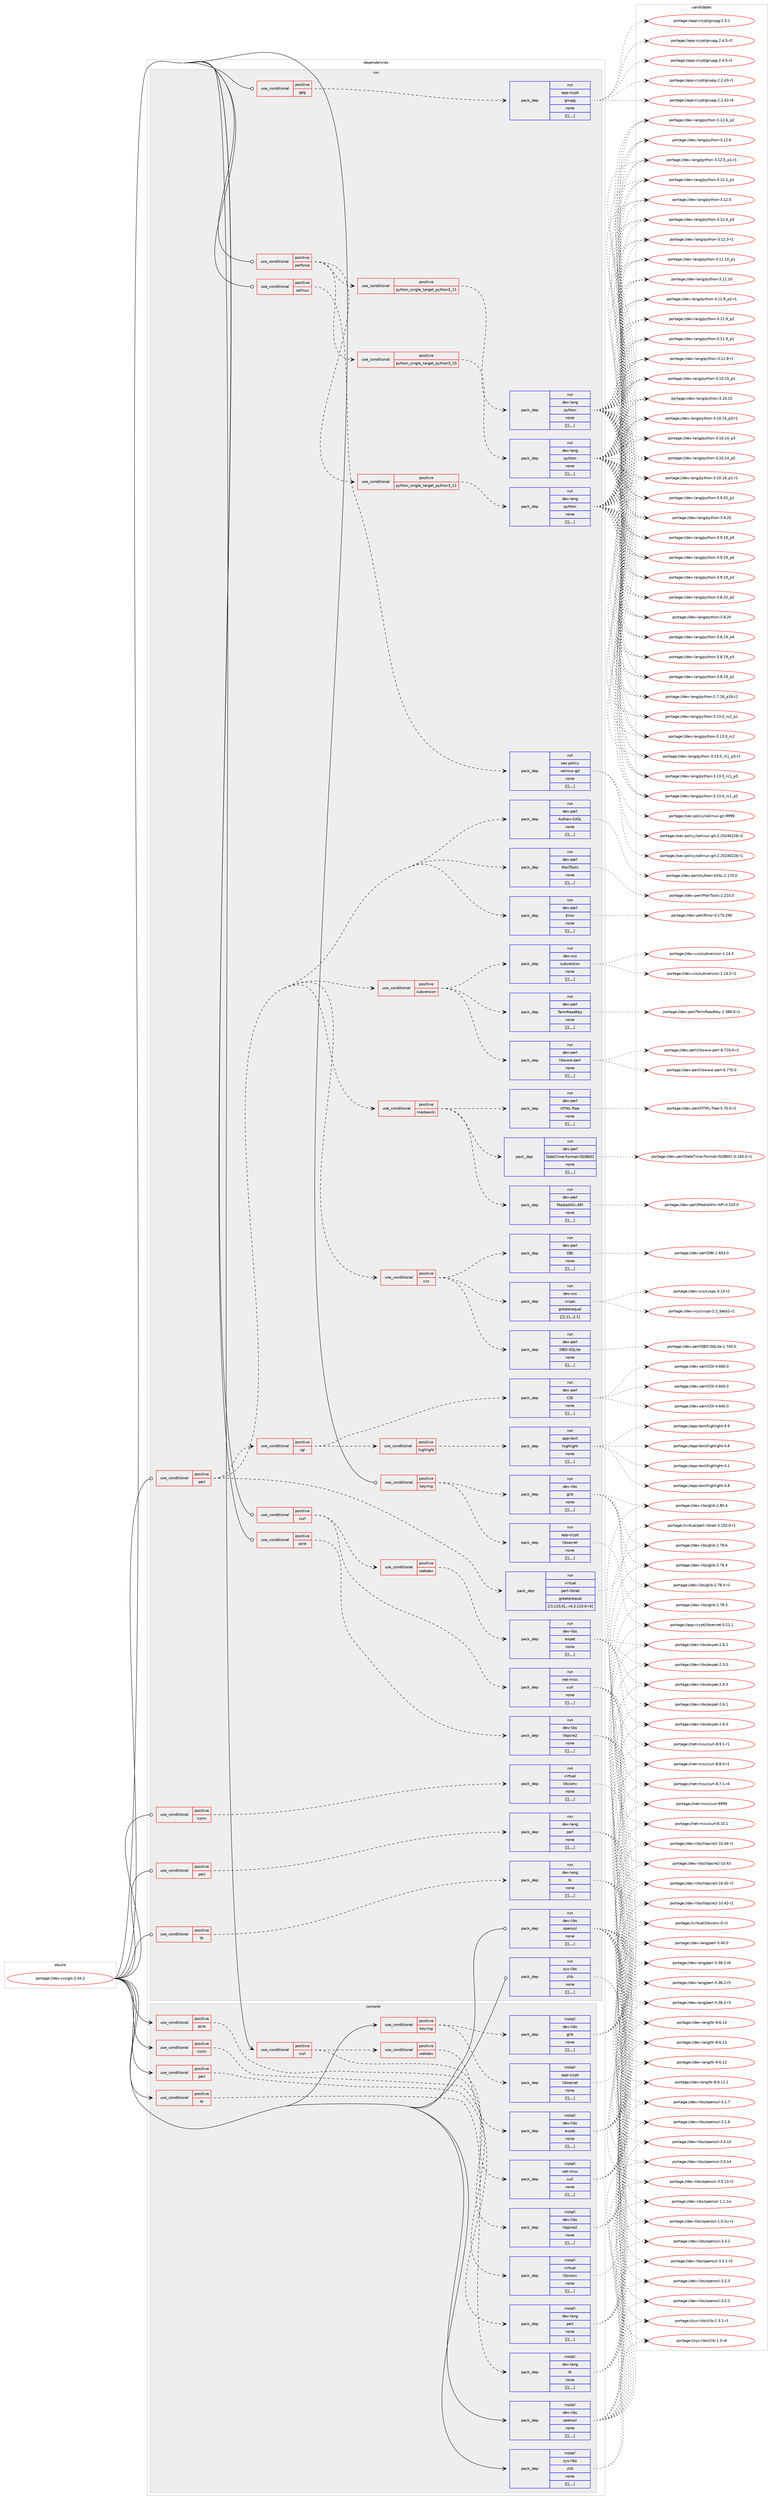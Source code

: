 digraph prolog {

# *************
# Graph options
# *************

newrank=true;
concentrate=true;
compound=true;
graph [rankdir=LR,fontname=Helvetica,fontsize=10,ranksep=1.5];#, ranksep=2.5, nodesep=0.2];
edge  [arrowhead=vee];
node  [fontname=Helvetica,fontsize=10];

# **********
# The ebuild
# **********

subgraph cluster_leftcol {
color=gray;
label=<<i>ebuild</i>>;
id [label="portage://dev-vcs/git-2.44.2", color=red, width=4, href="../dev-vcs/git-2.44.2.svg"];
}

# ****************
# The dependencies
# ****************

subgraph cluster_midcol {
color=gray;
label=<<i>dependencies</i>>;
subgraph cluster_compile {
fillcolor="#eeeeee";
style=filled;
label=<<i>compile</i>>;
subgraph cond64806 {
dependency226362 [label=<<TABLE BORDER="0" CELLBORDER="1" CELLSPACING="0" CELLPADDING="4"><TR><TD ROWSPAN="3" CELLPADDING="10">use_conditional</TD></TR><TR><TD>positive</TD></TR><TR><TD>curl</TD></TR></TABLE>>, shape=none, color=red];
subgraph pack160098 {
dependency226363 [label=<<TABLE BORDER="0" CELLBORDER="1" CELLSPACING="0" CELLPADDING="4" WIDTH="220"><TR><TD ROWSPAN="6" CELLPADDING="30">pack_dep</TD></TR><TR><TD WIDTH="110">install</TD></TR><TR><TD>net-misc</TD></TR><TR><TD>curl</TD></TR><TR><TD>none</TD></TR><TR><TD>[[],,,,]</TD></TR></TABLE>>, shape=none, color=blue];
}
dependency226362:e -> dependency226363:w [weight=20,style="dashed",arrowhead="vee"];
subgraph cond64807 {
dependency226364 [label=<<TABLE BORDER="0" CELLBORDER="1" CELLSPACING="0" CELLPADDING="4"><TR><TD ROWSPAN="3" CELLPADDING="10">use_conditional</TD></TR><TR><TD>positive</TD></TR><TR><TD>webdav</TD></TR></TABLE>>, shape=none, color=red];
subgraph pack160099 {
dependency226365 [label=<<TABLE BORDER="0" CELLBORDER="1" CELLSPACING="0" CELLPADDING="4" WIDTH="220"><TR><TD ROWSPAN="6" CELLPADDING="30">pack_dep</TD></TR><TR><TD WIDTH="110">install</TD></TR><TR><TD>dev-libs</TD></TR><TR><TD>expat</TD></TR><TR><TD>none</TD></TR><TR><TD>[[],,,,]</TD></TR></TABLE>>, shape=none, color=blue];
}
dependency226364:e -> dependency226365:w [weight=20,style="dashed",arrowhead="vee"];
}
dependency226362:e -> dependency226364:w [weight=20,style="dashed",arrowhead="vee"];
}
id:e -> dependency226362:w [weight=20,style="solid",arrowhead="vee"];
subgraph cond64808 {
dependency226366 [label=<<TABLE BORDER="0" CELLBORDER="1" CELLSPACING="0" CELLPADDING="4"><TR><TD ROWSPAN="3" CELLPADDING="10">use_conditional</TD></TR><TR><TD>positive</TD></TR><TR><TD>iconv</TD></TR></TABLE>>, shape=none, color=red];
subgraph pack160100 {
dependency226367 [label=<<TABLE BORDER="0" CELLBORDER="1" CELLSPACING="0" CELLPADDING="4" WIDTH="220"><TR><TD ROWSPAN="6" CELLPADDING="30">pack_dep</TD></TR><TR><TD WIDTH="110">install</TD></TR><TR><TD>virtual</TD></TR><TR><TD>libiconv</TD></TR><TR><TD>none</TD></TR><TR><TD>[[],,,,]</TD></TR></TABLE>>, shape=none, color=blue];
}
dependency226366:e -> dependency226367:w [weight=20,style="dashed",arrowhead="vee"];
}
id:e -> dependency226366:w [weight=20,style="solid",arrowhead="vee"];
subgraph cond64809 {
dependency226368 [label=<<TABLE BORDER="0" CELLBORDER="1" CELLSPACING="0" CELLPADDING="4"><TR><TD ROWSPAN="3" CELLPADDING="10">use_conditional</TD></TR><TR><TD>positive</TD></TR><TR><TD>keyring</TD></TR></TABLE>>, shape=none, color=red];
subgraph pack160101 {
dependency226369 [label=<<TABLE BORDER="0" CELLBORDER="1" CELLSPACING="0" CELLPADDING="4" WIDTH="220"><TR><TD ROWSPAN="6" CELLPADDING="30">pack_dep</TD></TR><TR><TD WIDTH="110">install</TD></TR><TR><TD>app-crypt</TD></TR><TR><TD>libsecret</TD></TR><TR><TD>none</TD></TR><TR><TD>[[],,,,]</TD></TR></TABLE>>, shape=none, color=blue];
}
dependency226368:e -> dependency226369:w [weight=20,style="dashed",arrowhead="vee"];
subgraph pack160102 {
dependency226370 [label=<<TABLE BORDER="0" CELLBORDER="1" CELLSPACING="0" CELLPADDING="4" WIDTH="220"><TR><TD ROWSPAN="6" CELLPADDING="30">pack_dep</TD></TR><TR><TD WIDTH="110">install</TD></TR><TR><TD>dev-libs</TD></TR><TR><TD>glib</TD></TR><TR><TD>none</TD></TR><TR><TD>[[],,,,]</TD></TR></TABLE>>, shape=none, color=blue];
}
dependency226368:e -> dependency226370:w [weight=20,style="dashed",arrowhead="vee"];
}
id:e -> dependency226368:w [weight=20,style="solid",arrowhead="vee"];
subgraph cond64810 {
dependency226371 [label=<<TABLE BORDER="0" CELLBORDER="1" CELLSPACING="0" CELLPADDING="4"><TR><TD ROWSPAN="3" CELLPADDING="10">use_conditional</TD></TR><TR><TD>positive</TD></TR><TR><TD>pcre</TD></TR></TABLE>>, shape=none, color=red];
subgraph pack160103 {
dependency226372 [label=<<TABLE BORDER="0" CELLBORDER="1" CELLSPACING="0" CELLPADDING="4" WIDTH="220"><TR><TD ROWSPAN="6" CELLPADDING="30">pack_dep</TD></TR><TR><TD WIDTH="110">install</TD></TR><TR><TD>dev-libs</TD></TR><TR><TD>libpcre2</TD></TR><TR><TD>none</TD></TR><TR><TD>[[],,,,]</TD></TR></TABLE>>, shape=none, color=blue];
}
dependency226371:e -> dependency226372:w [weight=20,style="dashed",arrowhead="vee"];
}
id:e -> dependency226371:w [weight=20,style="solid",arrowhead="vee"];
subgraph cond64811 {
dependency226373 [label=<<TABLE BORDER="0" CELLBORDER="1" CELLSPACING="0" CELLPADDING="4"><TR><TD ROWSPAN="3" CELLPADDING="10">use_conditional</TD></TR><TR><TD>positive</TD></TR><TR><TD>perl</TD></TR></TABLE>>, shape=none, color=red];
subgraph pack160104 {
dependency226374 [label=<<TABLE BORDER="0" CELLBORDER="1" CELLSPACING="0" CELLPADDING="4" WIDTH="220"><TR><TD ROWSPAN="6" CELLPADDING="30">pack_dep</TD></TR><TR><TD WIDTH="110">install</TD></TR><TR><TD>dev-lang</TD></TR><TR><TD>perl</TD></TR><TR><TD>none</TD></TR><TR><TD>[[],,,,]</TD></TR></TABLE>>, shape=none, color=blue];
}
dependency226373:e -> dependency226374:w [weight=20,style="dashed",arrowhead="vee"];
}
id:e -> dependency226373:w [weight=20,style="solid",arrowhead="vee"];
subgraph cond64812 {
dependency226375 [label=<<TABLE BORDER="0" CELLBORDER="1" CELLSPACING="0" CELLPADDING="4"><TR><TD ROWSPAN="3" CELLPADDING="10">use_conditional</TD></TR><TR><TD>positive</TD></TR><TR><TD>tk</TD></TR></TABLE>>, shape=none, color=red];
subgraph pack160105 {
dependency226376 [label=<<TABLE BORDER="0" CELLBORDER="1" CELLSPACING="0" CELLPADDING="4" WIDTH="220"><TR><TD ROWSPAN="6" CELLPADDING="30">pack_dep</TD></TR><TR><TD WIDTH="110">install</TD></TR><TR><TD>dev-lang</TD></TR><TR><TD>tk</TD></TR><TR><TD>none</TD></TR><TR><TD>[[],,,,]</TD></TR></TABLE>>, shape=none, color=blue];
}
dependency226375:e -> dependency226376:w [weight=20,style="dashed",arrowhead="vee"];
}
id:e -> dependency226375:w [weight=20,style="solid",arrowhead="vee"];
subgraph pack160106 {
dependency226377 [label=<<TABLE BORDER="0" CELLBORDER="1" CELLSPACING="0" CELLPADDING="4" WIDTH="220"><TR><TD ROWSPAN="6" CELLPADDING="30">pack_dep</TD></TR><TR><TD WIDTH="110">install</TD></TR><TR><TD>dev-libs</TD></TR><TR><TD>openssl</TD></TR><TR><TD>none</TD></TR><TR><TD>[[],,,,]</TD></TR></TABLE>>, shape=none, color=blue];
}
id:e -> dependency226377:w [weight=20,style="solid",arrowhead="vee"];
subgraph pack160107 {
dependency226378 [label=<<TABLE BORDER="0" CELLBORDER="1" CELLSPACING="0" CELLPADDING="4" WIDTH="220"><TR><TD ROWSPAN="6" CELLPADDING="30">pack_dep</TD></TR><TR><TD WIDTH="110">install</TD></TR><TR><TD>sys-libs</TD></TR><TR><TD>zlib</TD></TR><TR><TD>none</TD></TR><TR><TD>[[],,,,]</TD></TR></TABLE>>, shape=none, color=blue];
}
id:e -> dependency226378:w [weight=20,style="solid",arrowhead="vee"];
}
subgraph cluster_compileandrun {
fillcolor="#eeeeee";
style=filled;
label=<<i>compile and run</i>>;
}
subgraph cluster_run {
fillcolor="#eeeeee";
style=filled;
label=<<i>run</i>>;
subgraph cond64813 {
dependency226379 [label=<<TABLE BORDER="0" CELLBORDER="1" CELLSPACING="0" CELLPADDING="4"><TR><TD ROWSPAN="3" CELLPADDING="10">use_conditional</TD></TR><TR><TD>positive</TD></TR><TR><TD>curl</TD></TR></TABLE>>, shape=none, color=red];
subgraph pack160108 {
dependency226380 [label=<<TABLE BORDER="0" CELLBORDER="1" CELLSPACING="0" CELLPADDING="4" WIDTH="220"><TR><TD ROWSPAN="6" CELLPADDING="30">pack_dep</TD></TR><TR><TD WIDTH="110">run</TD></TR><TR><TD>net-misc</TD></TR><TR><TD>curl</TD></TR><TR><TD>none</TD></TR><TR><TD>[[],,,,]</TD></TR></TABLE>>, shape=none, color=blue];
}
dependency226379:e -> dependency226380:w [weight=20,style="dashed",arrowhead="vee"];
subgraph cond64814 {
dependency226381 [label=<<TABLE BORDER="0" CELLBORDER="1" CELLSPACING="0" CELLPADDING="4"><TR><TD ROWSPAN="3" CELLPADDING="10">use_conditional</TD></TR><TR><TD>positive</TD></TR><TR><TD>webdav</TD></TR></TABLE>>, shape=none, color=red];
subgraph pack160109 {
dependency226382 [label=<<TABLE BORDER="0" CELLBORDER="1" CELLSPACING="0" CELLPADDING="4" WIDTH="220"><TR><TD ROWSPAN="6" CELLPADDING="30">pack_dep</TD></TR><TR><TD WIDTH="110">run</TD></TR><TR><TD>dev-libs</TD></TR><TR><TD>expat</TD></TR><TR><TD>none</TD></TR><TR><TD>[[],,,,]</TD></TR></TABLE>>, shape=none, color=blue];
}
dependency226381:e -> dependency226382:w [weight=20,style="dashed",arrowhead="vee"];
}
dependency226379:e -> dependency226381:w [weight=20,style="dashed",arrowhead="vee"];
}
id:e -> dependency226379:w [weight=20,style="solid",arrowhead="odot"];
subgraph cond64815 {
dependency226383 [label=<<TABLE BORDER="0" CELLBORDER="1" CELLSPACING="0" CELLPADDING="4"><TR><TD ROWSPAN="3" CELLPADDING="10">use_conditional</TD></TR><TR><TD>positive</TD></TR><TR><TD>gpg</TD></TR></TABLE>>, shape=none, color=red];
subgraph pack160110 {
dependency226384 [label=<<TABLE BORDER="0" CELLBORDER="1" CELLSPACING="0" CELLPADDING="4" WIDTH="220"><TR><TD ROWSPAN="6" CELLPADDING="30">pack_dep</TD></TR><TR><TD WIDTH="110">run</TD></TR><TR><TD>app-crypt</TD></TR><TR><TD>gnupg</TD></TR><TR><TD>none</TD></TR><TR><TD>[[],,,,]</TD></TR></TABLE>>, shape=none, color=blue];
}
dependency226383:e -> dependency226384:w [weight=20,style="dashed",arrowhead="vee"];
}
id:e -> dependency226383:w [weight=20,style="solid",arrowhead="odot"];
subgraph cond64816 {
dependency226385 [label=<<TABLE BORDER="0" CELLBORDER="1" CELLSPACING="0" CELLPADDING="4"><TR><TD ROWSPAN="3" CELLPADDING="10">use_conditional</TD></TR><TR><TD>positive</TD></TR><TR><TD>iconv</TD></TR></TABLE>>, shape=none, color=red];
subgraph pack160111 {
dependency226386 [label=<<TABLE BORDER="0" CELLBORDER="1" CELLSPACING="0" CELLPADDING="4" WIDTH="220"><TR><TD ROWSPAN="6" CELLPADDING="30">pack_dep</TD></TR><TR><TD WIDTH="110">run</TD></TR><TR><TD>virtual</TD></TR><TR><TD>libiconv</TD></TR><TR><TD>none</TD></TR><TR><TD>[[],,,,]</TD></TR></TABLE>>, shape=none, color=blue];
}
dependency226385:e -> dependency226386:w [weight=20,style="dashed",arrowhead="vee"];
}
id:e -> dependency226385:w [weight=20,style="solid",arrowhead="odot"];
subgraph cond64817 {
dependency226387 [label=<<TABLE BORDER="0" CELLBORDER="1" CELLSPACING="0" CELLPADDING="4"><TR><TD ROWSPAN="3" CELLPADDING="10">use_conditional</TD></TR><TR><TD>positive</TD></TR><TR><TD>keyring</TD></TR></TABLE>>, shape=none, color=red];
subgraph pack160112 {
dependency226388 [label=<<TABLE BORDER="0" CELLBORDER="1" CELLSPACING="0" CELLPADDING="4" WIDTH="220"><TR><TD ROWSPAN="6" CELLPADDING="30">pack_dep</TD></TR><TR><TD WIDTH="110">run</TD></TR><TR><TD>app-crypt</TD></TR><TR><TD>libsecret</TD></TR><TR><TD>none</TD></TR><TR><TD>[[],,,,]</TD></TR></TABLE>>, shape=none, color=blue];
}
dependency226387:e -> dependency226388:w [weight=20,style="dashed",arrowhead="vee"];
subgraph pack160113 {
dependency226389 [label=<<TABLE BORDER="0" CELLBORDER="1" CELLSPACING="0" CELLPADDING="4" WIDTH="220"><TR><TD ROWSPAN="6" CELLPADDING="30">pack_dep</TD></TR><TR><TD WIDTH="110">run</TD></TR><TR><TD>dev-libs</TD></TR><TR><TD>glib</TD></TR><TR><TD>none</TD></TR><TR><TD>[[],,,,]</TD></TR></TABLE>>, shape=none, color=blue];
}
dependency226387:e -> dependency226389:w [weight=20,style="dashed",arrowhead="vee"];
}
id:e -> dependency226387:w [weight=20,style="solid",arrowhead="odot"];
subgraph cond64818 {
dependency226390 [label=<<TABLE BORDER="0" CELLBORDER="1" CELLSPACING="0" CELLPADDING="4"><TR><TD ROWSPAN="3" CELLPADDING="10">use_conditional</TD></TR><TR><TD>positive</TD></TR><TR><TD>pcre</TD></TR></TABLE>>, shape=none, color=red];
subgraph pack160114 {
dependency226391 [label=<<TABLE BORDER="0" CELLBORDER="1" CELLSPACING="0" CELLPADDING="4" WIDTH="220"><TR><TD ROWSPAN="6" CELLPADDING="30">pack_dep</TD></TR><TR><TD WIDTH="110">run</TD></TR><TR><TD>dev-libs</TD></TR><TR><TD>libpcre2</TD></TR><TR><TD>none</TD></TR><TR><TD>[[],,,,]</TD></TR></TABLE>>, shape=none, color=blue];
}
dependency226390:e -> dependency226391:w [weight=20,style="dashed",arrowhead="vee"];
}
id:e -> dependency226390:w [weight=20,style="solid",arrowhead="odot"];
subgraph cond64819 {
dependency226392 [label=<<TABLE BORDER="0" CELLBORDER="1" CELLSPACING="0" CELLPADDING="4"><TR><TD ROWSPAN="3" CELLPADDING="10">use_conditional</TD></TR><TR><TD>positive</TD></TR><TR><TD>perforce</TD></TR></TABLE>>, shape=none, color=red];
subgraph cond64820 {
dependency226393 [label=<<TABLE BORDER="0" CELLBORDER="1" CELLSPACING="0" CELLPADDING="4"><TR><TD ROWSPAN="3" CELLPADDING="10">use_conditional</TD></TR><TR><TD>positive</TD></TR><TR><TD>python_single_target_python3_10</TD></TR></TABLE>>, shape=none, color=red];
subgraph pack160115 {
dependency226394 [label=<<TABLE BORDER="0" CELLBORDER="1" CELLSPACING="0" CELLPADDING="4" WIDTH="220"><TR><TD ROWSPAN="6" CELLPADDING="30">pack_dep</TD></TR><TR><TD WIDTH="110">run</TD></TR><TR><TD>dev-lang</TD></TR><TR><TD>python</TD></TR><TR><TD>none</TD></TR><TR><TD>[[],,,,]</TD></TR></TABLE>>, shape=none, color=blue];
}
dependency226393:e -> dependency226394:w [weight=20,style="dashed",arrowhead="vee"];
}
dependency226392:e -> dependency226393:w [weight=20,style="dashed",arrowhead="vee"];
subgraph cond64821 {
dependency226395 [label=<<TABLE BORDER="0" CELLBORDER="1" CELLSPACING="0" CELLPADDING="4"><TR><TD ROWSPAN="3" CELLPADDING="10">use_conditional</TD></TR><TR><TD>positive</TD></TR><TR><TD>python_single_target_python3_11</TD></TR></TABLE>>, shape=none, color=red];
subgraph pack160116 {
dependency226396 [label=<<TABLE BORDER="0" CELLBORDER="1" CELLSPACING="0" CELLPADDING="4" WIDTH="220"><TR><TD ROWSPAN="6" CELLPADDING="30">pack_dep</TD></TR><TR><TD WIDTH="110">run</TD></TR><TR><TD>dev-lang</TD></TR><TR><TD>python</TD></TR><TR><TD>none</TD></TR><TR><TD>[[],,,,]</TD></TR></TABLE>>, shape=none, color=blue];
}
dependency226395:e -> dependency226396:w [weight=20,style="dashed",arrowhead="vee"];
}
dependency226392:e -> dependency226395:w [weight=20,style="dashed",arrowhead="vee"];
subgraph cond64822 {
dependency226397 [label=<<TABLE BORDER="0" CELLBORDER="1" CELLSPACING="0" CELLPADDING="4"><TR><TD ROWSPAN="3" CELLPADDING="10">use_conditional</TD></TR><TR><TD>positive</TD></TR><TR><TD>python_single_target_python3_12</TD></TR></TABLE>>, shape=none, color=red];
subgraph pack160117 {
dependency226398 [label=<<TABLE BORDER="0" CELLBORDER="1" CELLSPACING="0" CELLPADDING="4" WIDTH="220"><TR><TD ROWSPAN="6" CELLPADDING="30">pack_dep</TD></TR><TR><TD WIDTH="110">run</TD></TR><TR><TD>dev-lang</TD></TR><TR><TD>python</TD></TR><TR><TD>none</TD></TR><TR><TD>[[],,,,]</TD></TR></TABLE>>, shape=none, color=blue];
}
dependency226397:e -> dependency226398:w [weight=20,style="dashed",arrowhead="vee"];
}
dependency226392:e -> dependency226397:w [weight=20,style="dashed",arrowhead="vee"];
}
id:e -> dependency226392:w [weight=20,style="solid",arrowhead="odot"];
subgraph cond64823 {
dependency226399 [label=<<TABLE BORDER="0" CELLBORDER="1" CELLSPACING="0" CELLPADDING="4"><TR><TD ROWSPAN="3" CELLPADDING="10">use_conditional</TD></TR><TR><TD>positive</TD></TR><TR><TD>perl</TD></TR></TABLE>>, shape=none, color=red];
subgraph pack160118 {
dependency226400 [label=<<TABLE BORDER="0" CELLBORDER="1" CELLSPACING="0" CELLPADDING="4" WIDTH="220"><TR><TD ROWSPAN="6" CELLPADDING="30">pack_dep</TD></TR><TR><TD WIDTH="110">run</TD></TR><TR><TD>dev-lang</TD></TR><TR><TD>perl</TD></TR><TR><TD>none</TD></TR><TR><TD>[[],,,,]</TD></TR></TABLE>>, shape=none, color=blue];
}
dependency226399:e -> dependency226400:w [weight=20,style="dashed",arrowhead="vee"];
}
id:e -> dependency226399:w [weight=20,style="solid",arrowhead="odot"];
subgraph cond64824 {
dependency226401 [label=<<TABLE BORDER="0" CELLBORDER="1" CELLSPACING="0" CELLPADDING="4"><TR><TD ROWSPAN="3" CELLPADDING="10">use_conditional</TD></TR><TR><TD>positive</TD></TR><TR><TD>perl</TD></TR></TABLE>>, shape=none, color=red];
subgraph pack160119 {
dependency226402 [label=<<TABLE BORDER="0" CELLBORDER="1" CELLSPACING="0" CELLPADDING="4" WIDTH="220"><TR><TD ROWSPAN="6" CELLPADDING="30">pack_dep</TD></TR><TR><TD WIDTH="110">run</TD></TR><TR><TD>dev-perl</TD></TR><TR><TD>Error</TD></TR><TR><TD>none</TD></TR><TR><TD>[[],,,,]</TD></TR></TABLE>>, shape=none, color=blue];
}
dependency226401:e -> dependency226402:w [weight=20,style="dashed",arrowhead="vee"];
subgraph pack160120 {
dependency226403 [label=<<TABLE BORDER="0" CELLBORDER="1" CELLSPACING="0" CELLPADDING="4" WIDTH="220"><TR><TD ROWSPAN="6" CELLPADDING="30">pack_dep</TD></TR><TR><TD WIDTH="110">run</TD></TR><TR><TD>dev-perl</TD></TR><TR><TD>MailTools</TD></TR><TR><TD>none</TD></TR><TR><TD>[[],,,,]</TD></TR></TABLE>>, shape=none, color=blue];
}
dependency226401:e -> dependency226403:w [weight=20,style="dashed",arrowhead="vee"];
subgraph pack160121 {
dependency226404 [label=<<TABLE BORDER="0" CELLBORDER="1" CELLSPACING="0" CELLPADDING="4" WIDTH="220"><TR><TD ROWSPAN="6" CELLPADDING="30">pack_dep</TD></TR><TR><TD WIDTH="110">run</TD></TR><TR><TD>dev-perl</TD></TR><TR><TD>Authen-SASL</TD></TR><TR><TD>none</TD></TR><TR><TD>[[],,,,]</TD></TR></TABLE>>, shape=none, color=blue];
}
dependency226401:e -> dependency226404:w [weight=20,style="dashed",arrowhead="vee"];
subgraph pack160122 {
dependency226405 [label=<<TABLE BORDER="0" CELLBORDER="1" CELLSPACING="0" CELLPADDING="4" WIDTH="220"><TR><TD ROWSPAN="6" CELLPADDING="30">pack_dep</TD></TR><TR><TD WIDTH="110">run</TD></TR><TR><TD>virtual</TD></TR><TR><TD>perl-libnet</TD></TR><TR><TD>greaterequal</TD></TR><TR><TD>[[3,110,0],,-r4,3.110.0-r4]</TD></TR></TABLE>>, shape=none, color=blue];
}
dependency226401:e -> dependency226405:w [weight=20,style="dashed",arrowhead="vee"];
subgraph cond64825 {
dependency226406 [label=<<TABLE BORDER="0" CELLBORDER="1" CELLSPACING="0" CELLPADDING="4"><TR><TD ROWSPAN="3" CELLPADDING="10">use_conditional</TD></TR><TR><TD>positive</TD></TR><TR><TD>cgi</TD></TR></TABLE>>, shape=none, color=red];
subgraph pack160123 {
dependency226407 [label=<<TABLE BORDER="0" CELLBORDER="1" CELLSPACING="0" CELLPADDING="4" WIDTH="220"><TR><TD ROWSPAN="6" CELLPADDING="30">pack_dep</TD></TR><TR><TD WIDTH="110">run</TD></TR><TR><TD>dev-perl</TD></TR><TR><TD>CGI</TD></TR><TR><TD>none</TD></TR><TR><TD>[[],,,,]</TD></TR></TABLE>>, shape=none, color=blue];
}
dependency226406:e -> dependency226407:w [weight=20,style="dashed",arrowhead="vee"];
subgraph cond64826 {
dependency226408 [label=<<TABLE BORDER="0" CELLBORDER="1" CELLSPACING="0" CELLPADDING="4"><TR><TD ROWSPAN="3" CELLPADDING="10">use_conditional</TD></TR><TR><TD>positive</TD></TR><TR><TD>highlight</TD></TR></TABLE>>, shape=none, color=red];
subgraph pack160124 {
dependency226409 [label=<<TABLE BORDER="0" CELLBORDER="1" CELLSPACING="0" CELLPADDING="4" WIDTH="220"><TR><TD ROWSPAN="6" CELLPADDING="30">pack_dep</TD></TR><TR><TD WIDTH="110">run</TD></TR><TR><TD>app-text</TD></TR><TR><TD>highlight</TD></TR><TR><TD>none</TD></TR><TR><TD>[[],,,,]</TD></TR></TABLE>>, shape=none, color=blue];
}
dependency226408:e -> dependency226409:w [weight=20,style="dashed",arrowhead="vee"];
}
dependency226406:e -> dependency226408:w [weight=20,style="dashed",arrowhead="vee"];
}
dependency226401:e -> dependency226406:w [weight=20,style="dashed",arrowhead="vee"];
subgraph cond64827 {
dependency226410 [label=<<TABLE BORDER="0" CELLBORDER="1" CELLSPACING="0" CELLPADDING="4"><TR><TD ROWSPAN="3" CELLPADDING="10">use_conditional</TD></TR><TR><TD>positive</TD></TR><TR><TD>cvs</TD></TR></TABLE>>, shape=none, color=red];
subgraph pack160125 {
dependency226411 [label=<<TABLE BORDER="0" CELLBORDER="1" CELLSPACING="0" CELLPADDING="4" WIDTH="220"><TR><TD ROWSPAN="6" CELLPADDING="30">pack_dep</TD></TR><TR><TD WIDTH="110">run</TD></TR><TR><TD>dev-vcs</TD></TR><TR><TD>cvsps</TD></TR><TR><TD>greaterequal</TD></TR><TR><TD>[[2,1],,,2.1]</TD></TR></TABLE>>, shape=none, color=blue];
}
dependency226410:e -> dependency226411:w [weight=20,style="dashed",arrowhead="vee"];
subgraph pack160126 {
dependency226412 [label=<<TABLE BORDER="0" CELLBORDER="1" CELLSPACING="0" CELLPADDING="4" WIDTH="220"><TR><TD ROWSPAN="6" CELLPADDING="30">pack_dep</TD></TR><TR><TD WIDTH="110">run</TD></TR><TR><TD>dev-perl</TD></TR><TR><TD>DBI</TD></TR><TR><TD>none</TD></TR><TR><TD>[[],,,,]</TD></TR></TABLE>>, shape=none, color=blue];
}
dependency226410:e -> dependency226412:w [weight=20,style="dashed",arrowhead="vee"];
subgraph pack160127 {
dependency226413 [label=<<TABLE BORDER="0" CELLBORDER="1" CELLSPACING="0" CELLPADDING="4" WIDTH="220"><TR><TD ROWSPAN="6" CELLPADDING="30">pack_dep</TD></TR><TR><TD WIDTH="110">run</TD></TR><TR><TD>dev-perl</TD></TR><TR><TD>DBD-SQLite</TD></TR><TR><TD>none</TD></TR><TR><TD>[[],,,,]</TD></TR></TABLE>>, shape=none, color=blue];
}
dependency226410:e -> dependency226413:w [weight=20,style="dashed",arrowhead="vee"];
}
dependency226401:e -> dependency226410:w [weight=20,style="dashed",arrowhead="vee"];
subgraph cond64828 {
dependency226414 [label=<<TABLE BORDER="0" CELLBORDER="1" CELLSPACING="0" CELLPADDING="4"><TR><TD ROWSPAN="3" CELLPADDING="10">use_conditional</TD></TR><TR><TD>positive</TD></TR><TR><TD>mediawiki</TD></TR></TABLE>>, shape=none, color=red];
subgraph pack160128 {
dependency226415 [label=<<TABLE BORDER="0" CELLBORDER="1" CELLSPACING="0" CELLPADDING="4" WIDTH="220"><TR><TD ROWSPAN="6" CELLPADDING="30">pack_dep</TD></TR><TR><TD WIDTH="110">run</TD></TR><TR><TD>dev-perl</TD></TR><TR><TD>DateTime-Format-ISO8601</TD></TR><TR><TD>none</TD></TR><TR><TD>[[],,,,]</TD></TR></TABLE>>, shape=none, color=blue];
}
dependency226414:e -> dependency226415:w [weight=20,style="dashed",arrowhead="vee"];
subgraph pack160129 {
dependency226416 [label=<<TABLE BORDER="0" CELLBORDER="1" CELLSPACING="0" CELLPADDING="4" WIDTH="220"><TR><TD ROWSPAN="6" CELLPADDING="30">pack_dep</TD></TR><TR><TD WIDTH="110">run</TD></TR><TR><TD>dev-perl</TD></TR><TR><TD>HTML-Tree</TD></TR><TR><TD>none</TD></TR><TR><TD>[[],,,,]</TD></TR></TABLE>>, shape=none, color=blue];
}
dependency226414:e -> dependency226416:w [weight=20,style="dashed",arrowhead="vee"];
subgraph pack160130 {
dependency226417 [label=<<TABLE BORDER="0" CELLBORDER="1" CELLSPACING="0" CELLPADDING="4" WIDTH="220"><TR><TD ROWSPAN="6" CELLPADDING="30">pack_dep</TD></TR><TR><TD WIDTH="110">run</TD></TR><TR><TD>dev-perl</TD></TR><TR><TD>MediaWiki-API</TD></TR><TR><TD>none</TD></TR><TR><TD>[[],,,,]</TD></TR></TABLE>>, shape=none, color=blue];
}
dependency226414:e -> dependency226417:w [weight=20,style="dashed",arrowhead="vee"];
}
dependency226401:e -> dependency226414:w [weight=20,style="dashed",arrowhead="vee"];
subgraph cond64829 {
dependency226418 [label=<<TABLE BORDER="0" CELLBORDER="1" CELLSPACING="0" CELLPADDING="4"><TR><TD ROWSPAN="3" CELLPADDING="10">use_conditional</TD></TR><TR><TD>positive</TD></TR><TR><TD>subversion</TD></TR></TABLE>>, shape=none, color=red];
subgraph pack160131 {
dependency226419 [label=<<TABLE BORDER="0" CELLBORDER="1" CELLSPACING="0" CELLPADDING="4" WIDTH="220"><TR><TD ROWSPAN="6" CELLPADDING="30">pack_dep</TD></TR><TR><TD WIDTH="110">run</TD></TR><TR><TD>dev-vcs</TD></TR><TR><TD>subversion</TD></TR><TR><TD>none</TD></TR><TR><TD>[[],,,,]</TD></TR></TABLE>>, shape=none, color=blue];
}
dependency226418:e -> dependency226419:w [weight=20,style="dashed",arrowhead="vee"];
subgraph pack160132 {
dependency226420 [label=<<TABLE BORDER="0" CELLBORDER="1" CELLSPACING="0" CELLPADDING="4" WIDTH="220"><TR><TD ROWSPAN="6" CELLPADDING="30">pack_dep</TD></TR><TR><TD WIDTH="110">run</TD></TR><TR><TD>dev-perl</TD></TR><TR><TD>libwww-perl</TD></TR><TR><TD>none</TD></TR><TR><TD>[[],,,,]</TD></TR></TABLE>>, shape=none, color=blue];
}
dependency226418:e -> dependency226420:w [weight=20,style="dashed",arrowhead="vee"];
subgraph pack160133 {
dependency226421 [label=<<TABLE BORDER="0" CELLBORDER="1" CELLSPACING="0" CELLPADDING="4" WIDTH="220"><TR><TD ROWSPAN="6" CELLPADDING="30">pack_dep</TD></TR><TR><TD WIDTH="110">run</TD></TR><TR><TD>dev-perl</TD></TR><TR><TD>TermReadKey</TD></TR><TR><TD>none</TD></TR><TR><TD>[[],,,,]</TD></TR></TABLE>>, shape=none, color=blue];
}
dependency226418:e -> dependency226421:w [weight=20,style="dashed",arrowhead="vee"];
}
dependency226401:e -> dependency226418:w [weight=20,style="dashed",arrowhead="vee"];
}
id:e -> dependency226401:w [weight=20,style="solid",arrowhead="odot"];
subgraph cond64830 {
dependency226422 [label=<<TABLE BORDER="0" CELLBORDER="1" CELLSPACING="0" CELLPADDING="4"><TR><TD ROWSPAN="3" CELLPADDING="10">use_conditional</TD></TR><TR><TD>positive</TD></TR><TR><TD>selinux</TD></TR></TABLE>>, shape=none, color=red];
subgraph pack160134 {
dependency226423 [label=<<TABLE BORDER="0" CELLBORDER="1" CELLSPACING="0" CELLPADDING="4" WIDTH="220"><TR><TD ROWSPAN="6" CELLPADDING="30">pack_dep</TD></TR><TR><TD WIDTH="110">run</TD></TR><TR><TD>sec-policy</TD></TR><TR><TD>selinux-git</TD></TR><TR><TD>none</TD></TR><TR><TD>[[],,,,]</TD></TR></TABLE>>, shape=none, color=blue];
}
dependency226422:e -> dependency226423:w [weight=20,style="dashed",arrowhead="vee"];
}
id:e -> dependency226422:w [weight=20,style="solid",arrowhead="odot"];
subgraph cond64831 {
dependency226424 [label=<<TABLE BORDER="0" CELLBORDER="1" CELLSPACING="0" CELLPADDING="4"><TR><TD ROWSPAN="3" CELLPADDING="10">use_conditional</TD></TR><TR><TD>positive</TD></TR><TR><TD>tk</TD></TR></TABLE>>, shape=none, color=red];
subgraph pack160135 {
dependency226425 [label=<<TABLE BORDER="0" CELLBORDER="1" CELLSPACING="0" CELLPADDING="4" WIDTH="220"><TR><TD ROWSPAN="6" CELLPADDING="30">pack_dep</TD></TR><TR><TD WIDTH="110">run</TD></TR><TR><TD>dev-lang</TD></TR><TR><TD>tk</TD></TR><TR><TD>none</TD></TR><TR><TD>[[],,,,]</TD></TR></TABLE>>, shape=none, color=blue];
}
dependency226424:e -> dependency226425:w [weight=20,style="dashed",arrowhead="vee"];
}
id:e -> dependency226424:w [weight=20,style="solid",arrowhead="odot"];
subgraph pack160136 {
dependency226426 [label=<<TABLE BORDER="0" CELLBORDER="1" CELLSPACING="0" CELLPADDING="4" WIDTH="220"><TR><TD ROWSPAN="6" CELLPADDING="30">pack_dep</TD></TR><TR><TD WIDTH="110">run</TD></TR><TR><TD>dev-libs</TD></TR><TR><TD>openssl</TD></TR><TR><TD>none</TD></TR><TR><TD>[[],,,,]</TD></TR></TABLE>>, shape=none, color=blue];
}
id:e -> dependency226426:w [weight=20,style="solid",arrowhead="odot"];
subgraph pack160137 {
dependency226427 [label=<<TABLE BORDER="0" CELLBORDER="1" CELLSPACING="0" CELLPADDING="4" WIDTH="220"><TR><TD ROWSPAN="6" CELLPADDING="30">pack_dep</TD></TR><TR><TD WIDTH="110">run</TD></TR><TR><TD>sys-libs</TD></TR><TR><TD>zlib</TD></TR><TR><TD>none</TD></TR><TR><TD>[[],,,,]</TD></TR></TABLE>>, shape=none, color=blue];
}
id:e -> dependency226427:w [weight=20,style="solid",arrowhead="odot"];
}
}

# **************
# The candidates
# **************

subgraph cluster_choices {
rank=same;
color=gray;
label=<<i>candidates</i>>;

subgraph choice160098 {
color=black;
nodesep=1;
choice110101116451091051159947991171141084557575757 [label="portage://net-misc/curl-9999", color=red, width=4,href="../net-misc/curl-9999.svg"];
choice1101011164510910511599479911711410845564649484649 [label="portage://net-misc/curl-8.10.1", color=red, width=4,href="../net-misc/curl-8.10.1.svg"];
choice110101116451091051159947991171141084556465746494511449 [label="portage://net-misc/curl-8.9.1-r1", color=red, width=4,href="../net-misc/curl-8.9.1-r1.svg"];
choice110101116451091051159947991171141084556465646484511449 [label="portage://net-misc/curl-8.8.0-r1", color=red, width=4,href="../net-misc/curl-8.8.0-r1.svg"];
choice110101116451091051159947991171141084556465546494511452 [label="portage://net-misc/curl-8.7.1-r4", color=red, width=4,href="../net-misc/curl-8.7.1-r4.svg"];
dependency226363:e -> choice110101116451091051159947991171141084557575757:w [style=dotted,weight="100"];
dependency226363:e -> choice1101011164510910511599479911711410845564649484649:w [style=dotted,weight="100"];
dependency226363:e -> choice110101116451091051159947991171141084556465746494511449:w [style=dotted,weight="100"];
dependency226363:e -> choice110101116451091051159947991171141084556465646484511449:w [style=dotted,weight="100"];
dependency226363:e -> choice110101116451091051159947991171141084556465546494511452:w [style=dotted,weight="100"];
}
subgraph choice160099 {
color=black;
nodesep=1;
choice10010111845108105981154710112011297116455046544651 [label="portage://dev-libs/expat-2.6.3", color=red, width=4,href="../dev-libs/expat-2.6.3.svg"];
choice10010111845108105981154710112011297116455046544650 [label="portage://dev-libs/expat-2.6.2", color=red, width=4,href="../dev-libs/expat-2.6.2.svg"];
choice10010111845108105981154710112011297116455046544649 [label="portage://dev-libs/expat-2.6.1", color=red, width=4,href="../dev-libs/expat-2.6.1.svg"];
choice10010111845108105981154710112011297116455046544648 [label="portage://dev-libs/expat-2.6.0", color=red, width=4,href="../dev-libs/expat-2.6.0.svg"];
choice10010111845108105981154710112011297116455046534648 [label="portage://dev-libs/expat-2.5.0", color=red, width=4,href="../dev-libs/expat-2.5.0.svg"];
dependency226365:e -> choice10010111845108105981154710112011297116455046544651:w [style=dotted,weight="100"];
dependency226365:e -> choice10010111845108105981154710112011297116455046544650:w [style=dotted,weight="100"];
dependency226365:e -> choice10010111845108105981154710112011297116455046544649:w [style=dotted,weight="100"];
dependency226365:e -> choice10010111845108105981154710112011297116455046544648:w [style=dotted,weight="100"];
dependency226365:e -> choice10010111845108105981154710112011297116455046534648:w [style=dotted,weight="100"];
}
subgraph choice160100 {
color=black;
nodesep=1;
choice1181051141161179710847108105981059911111011845484511450 [label="portage://virtual/libiconv-0-r2", color=red, width=4,href="../virtual/libiconv-0-r2.svg"];
dependency226367:e -> choice1181051141161179710847108105981059911111011845484511450:w [style=dotted,weight="100"];
}
subgraph choice160101 {
color=black;
nodesep=1;
choice97112112459911412111211647108105981151019911410111645484650494649 [label="portage://app-crypt/libsecret-0.21.1", color=red, width=4,href="../app-crypt/libsecret-0.21.1.svg"];
dependency226369:e -> choice97112112459911412111211647108105981151019911410111645484650494649:w [style=dotted,weight="100"];
}
subgraph choice160102 {
color=black;
nodesep=1;
choice1001011184510810598115471031081059845504656484652 [label="portage://dev-libs/glib-2.80.4", color=red, width=4,href="../dev-libs/glib-2.80.4.svg"];
choice1001011184510810598115471031081059845504655564654 [label="portage://dev-libs/glib-2.78.6", color=red, width=4,href="../dev-libs/glib-2.78.6.svg"];
choice10010111845108105981154710310810598455046555646524511449 [label="portage://dev-libs/glib-2.78.4-r1", color=red, width=4,href="../dev-libs/glib-2.78.4-r1.svg"];
choice1001011184510810598115471031081059845504655564651 [label="portage://dev-libs/glib-2.78.3", color=red, width=4,href="../dev-libs/glib-2.78.3.svg"];
choice1001011184510810598115471031081059845504655544652 [label="portage://dev-libs/glib-2.76.4", color=red, width=4,href="../dev-libs/glib-2.76.4.svg"];
dependency226370:e -> choice1001011184510810598115471031081059845504656484652:w [style=dotted,weight="100"];
dependency226370:e -> choice1001011184510810598115471031081059845504655564654:w [style=dotted,weight="100"];
dependency226370:e -> choice10010111845108105981154710310810598455046555646524511449:w [style=dotted,weight="100"];
dependency226370:e -> choice1001011184510810598115471031081059845504655564651:w [style=dotted,weight="100"];
dependency226370:e -> choice1001011184510810598115471031081059845504655544652:w [style=dotted,weight="100"];
}
subgraph choice160103 {
color=black;
nodesep=1;
choice1001011184510810598115471081059811299114101504549484652524511449 [label="portage://dev-libs/libpcre2-10.44-r1", color=red, width=4,href="../dev-libs/libpcre2-10.44-r1.svg"];
choice100101118451081059811547108105981129911410150454948465251 [label="portage://dev-libs/libpcre2-10.43", color=red, width=4,href="../dev-libs/libpcre2-10.43.svg"];
choice1001011184510810598115471081059811299114101504549484652504511450 [label="portage://dev-libs/libpcre2-10.42-r2", color=red, width=4,href="../dev-libs/libpcre2-10.42-r2.svg"];
choice1001011184510810598115471081059811299114101504549484652504511449 [label="portage://dev-libs/libpcre2-10.42-r1", color=red, width=4,href="../dev-libs/libpcre2-10.42-r1.svg"];
dependency226372:e -> choice1001011184510810598115471081059811299114101504549484652524511449:w [style=dotted,weight="100"];
dependency226372:e -> choice100101118451081059811547108105981129911410150454948465251:w [style=dotted,weight="100"];
dependency226372:e -> choice1001011184510810598115471081059811299114101504549484652504511450:w [style=dotted,weight="100"];
dependency226372:e -> choice1001011184510810598115471081059811299114101504549484652504511449:w [style=dotted,weight="100"];
}
subgraph choice160104 {
color=black;
nodesep=1;
choice10010111845108971101034711210111410845534652484648 [label="portage://dev-lang/perl-5.40.0", color=red, width=4,href="../dev-lang/perl-5.40.0.svg"];
choice100101118451089711010347112101114108455346515646504511454 [label="portage://dev-lang/perl-5.38.2-r6", color=red, width=4,href="../dev-lang/perl-5.38.2-r6.svg"];
choice100101118451089711010347112101114108455346515646504511453 [label="portage://dev-lang/perl-5.38.2-r5", color=red, width=4,href="../dev-lang/perl-5.38.2-r5.svg"];
choice100101118451089711010347112101114108455346515646504511451 [label="portage://dev-lang/perl-5.38.2-r3", color=red, width=4,href="../dev-lang/perl-5.38.2-r3.svg"];
dependency226374:e -> choice10010111845108971101034711210111410845534652484648:w [style=dotted,weight="100"];
dependency226374:e -> choice100101118451089711010347112101114108455346515646504511454:w [style=dotted,weight="100"];
dependency226374:e -> choice100101118451089711010347112101114108455346515646504511453:w [style=dotted,weight="100"];
dependency226374:e -> choice100101118451089711010347112101114108455346515646504511451:w [style=dotted,weight="100"];
}
subgraph choice160105 {
color=black;
nodesep=1;
choice10010111845108971101034711610745564654464952 [label="portage://dev-lang/tk-8.6.14", color=red, width=4,href="../dev-lang/tk-8.6.14.svg"];
choice10010111845108971101034711610745564654464951 [label="portage://dev-lang/tk-8.6.13", color=red, width=4,href="../dev-lang/tk-8.6.13.svg"];
choice10010111845108971101034711610745564654464950 [label="portage://dev-lang/tk-8.6.12", color=red, width=4,href="../dev-lang/tk-8.6.12.svg"];
choice100101118451089711010347116107455646544649494649 [label="portage://dev-lang/tk-8.6.11.1", color=red, width=4,href="../dev-lang/tk-8.6.11.1.svg"];
dependency226376:e -> choice10010111845108971101034711610745564654464952:w [style=dotted,weight="100"];
dependency226376:e -> choice10010111845108971101034711610745564654464951:w [style=dotted,weight="100"];
dependency226376:e -> choice10010111845108971101034711610745564654464950:w [style=dotted,weight="100"];
dependency226376:e -> choice100101118451089711010347116107455646544649494649:w [style=dotted,weight="100"];
}
subgraph choice160106 {
color=black;
nodesep=1;
choice100101118451081059811547111112101110115115108455146514650 [label="portage://dev-libs/openssl-3.3.2", color=red, width=4,href="../dev-libs/openssl-3.3.2.svg"];
choice1001011184510810598115471111121011101151151084551465146494511451 [label="portage://dev-libs/openssl-3.3.1-r3", color=red, width=4,href="../dev-libs/openssl-3.3.1-r3.svg"];
choice100101118451081059811547111112101110115115108455146504651 [label="portage://dev-libs/openssl-3.2.3", color=red, width=4,href="../dev-libs/openssl-3.2.3.svg"];
choice100101118451081059811547111112101110115115108455146504650 [label="portage://dev-libs/openssl-3.2.2", color=red, width=4,href="../dev-libs/openssl-3.2.2.svg"];
choice100101118451081059811547111112101110115115108455146494655 [label="portage://dev-libs/openssl-3.1.7", color=red, width=4,href="../dev-libs/openssl-3.1.7.svg"];
choice100101118451081059811547111112101110115115108455146494654 [label="portage://dev-libs/openssl-3.1.6", color=red, width=4,href="../dev-libs/openssl-3.1.6.svg"];
choice10010111845108105981154711111210111011511510845514648464953 [label="portage://dev-libs/openssl-3.0.15", color=red, width=4,href="../dev-libs/openssl-3.0.15.svg"];
choice10010111845108105981154711111210111011511510845514648464952 [label="portage://dev-libs/openssl-3.0.14", color=red, width=4,href="../dev-libs/openssl-3.0.14.svg"];
choice100101118451081059811547111112101110115115108455146484649514511450 [label="portage://dev-libs/openssl-3.0.13-r2", color=red, width=4,href="../dev-libs/openssl-3.0.13-r2.svg"];
choice100101118451081059811547111112101110115115108454946494649119 [label="portage://dev-libs/openssl-1.1.1w", color=red, width=4,href="../dev-libs/openssl-1.1.1w.svg"];
choice1001011184510810598115471111121011101151151084549464846501174511449 [label="portage://dev-libs/openssl-1.0.2u-r1", color=red, width=4,href="../dev-libs/openssl-1.0.2u-r1.svg"];
dependency226377:e -> choice100101118451081059811547111112101110115115108455146514650:w [style=dotted,weight="100"];
dependency226377:e -> choice1001011184510810598115471111121011101151151084551465146494511451:w [style=dotted,weight="100"];
dependency226377:e -> choice100101118451081059811547111112101110115115108455146504651:w [style=dotted,weight="100"];
dependency226377:e -> choice100101118451081059811547111112101110115115108455146504650:w [style=dotted,weight="100"];
dependency226377:e -> choice100101118451081059811547111112101110115115108455146494655:w [style=dotted,weight="100"];
dependency226377:e -> choice100101118451081059811547111112101110115115108455146494654:w [style=dotted,weight="100"];
dependency226377:e -> choice10010111845108105981154711111210111011511510845514648464953:w [style=dotted,weight="100"];
dependency226377:e -> choice10010111845108105981154711111210111011511510845514648464952:w [style=dotted,weight="100"];
dependency226377:e -> choice100101118451081059811547111112101110115115108455146484649514511450:w [style=dotted,weight="100"];
dependency226377:e -> choice100101118451081059811547111112101110115115108454946494649119:w [style=dotted,weight="100"];
dependency226377:e -> choice1001011184510810598115471111121011101151151084549464846501174511449:w [style=dotted,weight="100"];
}
subgraph choice160107 {
color=black;
nodesep=1;
choice115121115451081059811547122108105984549465146494511449 [label="portage://sys-libs/zlib-1.3.1-r1", color=red, width=4,href="../sys-libs/zlib-1.3.1-r1.svg"];
choice11512111545108105981154712210810598454946514511452 [label="portage://sys-libs/zlib-1.3-r4", color=red, width=4,href="../sys-libs/zlib-1.3-r4.svg"];
dependency226378:e -> choice115121115451081059811547122108105984549465146494511449:w [style=dotted,weight="100"];
dependency226378:e -> choice11512111545108105981154712210810598454946514511452:w [style=dotted,weight="100"];
}
subgraph choice160108 {
color=black;
nodesep=1;
choice110101116451091051159947991171141084557575757 [label="portage://net-misc/curl-9999", color=red, width=4,href="../net-misc/curl-9999.svg"];
choice1101011164510910511599479911711410845564649484649 [label="portage://net-misc/curl-8.10.1", color=red, width=4,href="../net-misc/curl-8.10.1.svg"];
choice110101116451091051159947991171141084556465746494511449 [label="portage://net-misc/curl-8.9.1-r1", color=red, width=4,href="../net-misc/curl-8.9.1-r1.svg"];
choice110101116451091051159947991171141084556465646484511449 [label="portage://net-misc/curl-8.8.0-r1", color=red, width=4,href="../net-misc/curl-8.8.0-r1.svg"];
choice110101116451091051159947991171141084556465546494511452 [label="portage://net-misc/curl-8.7.1-r4", color=red, width=4,href="../net-misc/curl-8.7.1-r4.svg"];
dependency226380:e -> choice110101116451091051159947991171141084557575757:w [style=dotted,weight="100"];
dependency226380:e -> choice1101011164510910511599479911711410845564649484649:w [style=dotted,weight="100"];
dependency226380:e -> choice110101116451091051159947991171141084556465746494511449:w [style=dotted,weight="100"];
dependency226380:e -> choice110101116451091051159947991171141084556465646484511449:w [style=dotted,weight="100"];
dependency226380:e -> choice110101116451091051159947991171141084556465546494511452:w [style=dotted,weight="100"];
}
subgraph choice160109 {
color=black;
nodesep=1;
choice10010111845108105981154710112011297116455046544651 [label="portage://dev-libs/expat-2.6.3", color=red, width=4,href="../dev-libs/expat-2.6.3.svg"];
choice10010111845108105981154710112011297116455046544650 [label="portage://dev-libs/expat-2.6.2", color=red, width=4,href="../dev-libs/expat-2.6.2.svg"];
choice10010111845108105981154710112011297116455046544649 [label="portage://dev-libs/expat-2.6.1", color=red, width=4,href="../dev-libs/expat-2.6.1.svg"];
choice10010111845108105981154710112011297116455046544648 [label="portage://dev-libs/expat-2.6.0", color=red, width=4,href="../dev-libs/expat-2.6.0.svg"];
choice10010111845108105981154710112011297116455046534648 [label="portage://dev-libs/expat-2.5.0", color=red, width=4,href="../dev-libs/expat-2.5.0.svg"];
dependency226382:e -> choice10010111845108105981154710112011297116455046544651:w [style=dotted,weight="100"];
dependency226382:e -> choice10010111845108105981154710112011297116455046544650:w [style=dotted,weight="100"];
dependency226382:e -> choice10010111845108105981154710112011297116455046544649:w [style=dotted,weight="100"];
dependency226382:e -> choice10010111845108105981154710112011297116455046544648:w [style=dotted,weight="100"];
dependency226382:e -> choice10010111845108105981154710112011297116455046534648:w [style=dotted,weight="100"];
}
subgraph choice160110 {
color=black;
nodesep=1;
choice97112112459911412111211647103110117112103455046534649 [label="portage://app-crypt/gnupg-2.5.1", color=red, width=4,href="../app-crypt/gnupg-2.5.1.svg"];
choice971121124599114121112116471031101171121034550465246534511450 [label="portage://app-crypt/gnupg-2.4.5-r2", color=red, width=4,href="../app-crypt/gnupg-2.4.5-r2.svg"];
choice971121124599114121112116471031101171121034550465246534511449 [label="portage://app-crypt/gnupg-2.4.5-r1", color=red, width=4,href="../app-crypt/gnupg-2.4.5-r1.svg"];
choice97112112459911412111211647103110117112103455046504652514511449 [label="portage://app-crypt/gnupg-2.2.43-r1", color=red, width=4,href="../app-crypt/gnupg-2.2.43-r1.svg"];
choice97112112459911412111211647103110117112103455046504652504511452 [label="portage://app-crypt/gnupg-2.2.42-r4", color=red, width=4,href="../app-crypt/gnupg-2.2.42-r4.svg"];
dependency226384:e -> choice97112112459911412111211647103110117112103455046534649:w [style=dotted,weight="100"];
dependency226384:e -> choice971121124599114121112116471031101171121034550465246534511450:w [style=dotted,weight="100"];
dependency226384:e -> choice971121124599114121112116471031101171121034550465246534511449:w [style=dotted,weight="100"];
dependency226384:e -> choice97112112459911412111211647103110117112103455046504652514511449:w [style=dotted,weight="100"];
dependency226384:e -> choice97112112459911412111211647103110117112103455046504652504511452:w [style=dotted,weight="100"];
}
subgraph choice160111 {
color=black;
nodesep=1;
choice1181051141161179710847108105981059911111011845484511450 [label="portage://virtual/libiconv-0-r2", color=red, width=4,href="../virtual/libiconv-0-r2.svg"];
dependency226386:e -> choice1181051141161179710847108105981059911111011845484511450:w [style=dotted,weight="100"];
}
subgraph choice160112 {
color=black;
nodesep=1;
choice97112112459911412111211647108105981151019911410111645484650494649 [label="portage://app-crypt/libsecret-0.21.1", color=red, width=4,href="../app-crypt/libsecret-0.21.1.svg"];
dependency226388:e -> choice97112112459911412111211647108105981151019911410111645484650494649:w [style=dotted,weight="100"];
}
subgraph choice160113 {
color=black;
nodesep=1;
choice1001011184510810598115471031081059845504656484652 [label="portage://dev-libs/glib-2.80.4", color=red, width=4,href="../dev-libs/glib-2.80.4.svg"];
choice1001011184510810598115471031081059845504655564654 [label="portage://dev-libs/glib-2.78.6", color=red, width=4,href="../dev-libs/glib-2.78.6.svg"];
choice10010111845108105981154710310810598455046555646524511449 [label="portage://dev-libs/glib-2.78.4-r1", color=red, width=4,href="../dev-libs/glib-2.78.4-r1.svg"];
choice1001011184510810598115471031081059845504655564651 [label="portage://dev-libs/glib-2.78.3", color=red, width=4,href="../dev-libs/glib-2.78.3.svg"];
choice1001011184510810598115471031081059845504655544652 [label="portage://dev-libs/glib-2.76.4", color=red, width=4,href="../dev-libs/glib-2.76.4.svg"];
dependency226389:e -> choice1001011184510810598115471031081059845504656484652:w [style=dotted,weight="100"];
dependency226389:e -> choice1001011184510810598115471031081059845504655564654:w [style=dotted,weight="100"];
dependency226389:e -> choice10010111845108105981154710310810598455046555646524511449:w [style=dotted,weight="100"];
dependency226389:e -> choice1001011184510810598115471031081059845504655564651:w [style=dotted,weight="100"];
dependency226389:e -> choice1001011184510810598115471031081059845504655544652:w [style=dotted,weight="100"];
}
subgraph choice160114 {
color=black;
nodesep=1;
choice1001011184510810598115471081059811299114101504549484652524511449 [label="portage://dev-libs/libpcre2-10.44-r1", color=red, width=4,href="../dev-libs/libpcre2-10.44-r1.svg"];
choice100101118451081059811547108105981129911410150454948465251 [label="portage://dev-libs/libpcre2-10.43", color=red, width=4,href="../dev-libs/libpcre2-10.43.svg"];
choice1001011184510810598115471081059811299114101504549484652504511450 [label="portage://dev-libs/libpcre2-10.42-r2", color=red, width=4,href="../dev-libs/libpcre2-10.42-r2.svg"];
choice1001011184510810598115471081059811299114101504549484652504511449 [label="portage://dev-libs/libpcre2-10.42-r1", color=red, width=4,href="../dev-libs/libpcre2-10.42-r1.svg"];
dependency226391:e -> choice1001011184510810598115471081059811299114101504549484652524511449:w [style=dotted,weight="100"];
dependency226391:e -> choice100101118451081059811547108105981129911410150454948465251:w [style=dotted,weight="100"];
dependency226391:e -> choice1001011184510810598115471081059811299114101504549484652504511450:w [style=dotted,weight="100"];
dependency226391:e -> choice1001011184510810598115471081059811299114101504549484652504511449:w [style=dotted,weight="100"];
}
subgraph choice160115 {
color=black;
nodesep=1;
choice100101118451089711010347112121116104111110455146495146489511499509511249 [label="portage://dev-lang/python-3.13.0_rc2_p1", color=red, width=4,href="../dev-lang/python-3.13.0_rc2_p1.svg"];
choice10010111845108971101034711212111610411111045514649514648951149950 [label="portage://dev-lang/python-3.13.0_rc2", color=red, width=4,href="../dev-lang/python-3.13.0_rc2.svg"];
choice1001011184510897110103471121211161041111104551464951464895114994995112514511449 [label="portage://dev-lang/python-3.13.0_rc1_p3-r1", color=red, width=4,href="../dev-lang/python-3.13.0_rc1_p3-r1.svg"];
choice100101118451089711010347112121116104111110455146495146489511499499511251 [label="portage://dev-lang/python-3.13.0_rc1_p3", color=red, width=4,href="../dev-lang/python-3.13.0_rc1_p3.svg"];
choice100101118451089711010347112121116104111110455146495146489511499499511250 [label="portage://dev-lang/python-3.13.0_rc1_p2", color=red, width=4,href="../dev-lang/python-3.13.0_rc1_p2.svg"];
choice100101118451089711010347112121116104111110455146495046549511250 [label="portage://dev-lang/python-3.12.6_p2", color=red, width=4,href="../dev-lang/python-3.12.6_p2.svg"];
choice10010111845108971101034711212111610411111045514649504654 [label="portage://dev-lang/python-3.12.6", color=red, width=4,href="../dev-lang/python-3.12.6.svg"];
choice1001011184510897110103471121211161041111104551464950465395112494511449 [label="portage://dev-lang/python-3.12.5_p1-r1", color=red, width=4,href="../dev-lang/python-3.12.5_p1-r1.svg"];
choice100101118451089711010347112121116104111110455146495046539511249 [label="portage://dev-lang/python-3.12.5_p1", color=red, width=4,href="../dev-lang/python-3.12.5_p1.svg"];
choice10010111845108971101034711212111610411111045514649504653 [label="portage://dev-lang/python-3.12.5", color=red, width=4,href="../dev-lang/python-3.12.5.svg"];
choice100101118451089711010347112121116104111110455146495046529511251 [label="portage://dev-lang/python-3.12.4_p3", color=red, width=4,href="../dev-lang/python-3.12.4_p3.svg"];
choice100101118451089711010347112121116104111110455146495046514511449 [label="portage://dev-lang/python-3.12.3-r1", color=red, width=4,href="../dev-lang/python-3.12.3-r1.svg"];
choice10010111845108971101034711212111610411111045514649494649489511249 [label="portage://dev-lang/python-3.11.10_p1", color=red, width=4,href="../dev-lang/python-3.11.10_p1.svg"];
choice1001011184510897110103471121211161041111104551464949464948 [label="portage://dev-lang/python-3.11.10", color=red, width=4,href="../dev-lang/python-3.11.10.svg"];
choice1001011184510897110103471121211161041111104551464949465795112504511449 [label="portage://dev-lang/python-3.11.9_p2-r1", color=red, width=4,href="../dev-lang/python-3.11.9_p2-r1.svg"];
choice100101118451089711010347112121116104111110455146494946579511250 [label="portage://dev-lang/python-3.11.9_p2", color=red, width=4,href="../dev-lang/python-3.11.9_p2.svg"];
choice100101118451089711010347112121116104111110455146494946579511249 [label="portage://dev-lang/python-3.11.9_p1", color=red, width=4,href="../dev-lang/python-3.11.9_p1.svg"];
choice100101118451089711010347112121116104111110455146494946574511449 [label="portage://dev-lang/python-3.11.9-r1", color=red, width=4,href="../dev-lang/python-3.11.9-r1.svg"];
choice10010111845108971101034711212111610411111045514649484649539511249 [label="portage://dev-lang/python-3.10.15_p1", color=red, width=4,href="../dev-lang/python-3.10.15_p1.svg"];
choice1001011184510897110103471121211161041111104551464948464953 [label="portage://dev-lang/python-3.10.15", color=red, width=4,href="../dev-lang/python-3.10.15.svg"];
choice100101118451089711010347112121116104111110455146494846495295112514511449 [label="portage://dev-lang/python-3.10.14_p3-r1", color=red, width=4,href="../dev-lang/python-3.10.14_p3-r1.svg"];
choice10010111845108971101034711212111610411111045514649484649529511251 [label="portage://dev-lang/python-3.10.14_p3", color=red, width=4,href="../dev-lang/python-3.10.14_p3.svg"];
choice10010111845108971101034711212111610411111045514649484649529511250 [label="portage://dev-lang/python-3.10.14_p2", color=red, width=4,href="../dev-lang/python-3.10.14_p2.svg"];
choice100101118451089711010347112121116104111110455146494846495295112494511449 [label="portage://dev-lang/python-3.10.14_p1-r1", color=red, width=4,href="../dev-lang/python-3.10.14_p1-r1.svg"];
choice100101118451089711010347112121116104111110455146574650489511249 [label="portage://dev-lang/python-3.9.20_p1", color=red, width=4,href="../dev-lang/python-3.9.20_p1.svg"];
choice10010111845108971101034711212111610411111045514657465048 [label="portage://dev-lang/python-3.9.20", color=red, width=4,href="../dev-lang/python-3.9.20.svg"];
choice100101118451089711010347112121116104111110455146574649579511253 [label="portage://dev-lang/python-3.9.19_p5", color=red, width=4,href="../dev-lang/python-3.9.19_p5.svg"];
choice100101118451089711010347112121116104111110455146574649579511252 [label="portage://dev-lang/python-3.9.19_p4", color=red, width=4,href="../dev-lang/python-3.9.19_p4.svg"];
choice100101118451089711010347112121116104111110455146574649579511251 [label="portage://dev-lang/python-3.9.19_p3", color=red, width=4,href="../dev-lang/python-3.9.19_p3.svg"];
choice100101118451089711010347112121116104111110455146564650489511250 [label="portage://dev-lang/python-3.8.20_p2", color=red, width=4,href="../dev-lang/python-3.8.20_p2.svg"];
choice10010111845108971101034711212111610411111045514656465048 [label="portage://dev-lang/python-3.8.20", color=red, width=4,href="../dev-lang/python-3.8.20.svg"];
choice100101118451089711010347112121116104111110455146564649579511252 [label="portage://dev-lang/python-3.8.19_p4", color=red, width=4,href="../dev-lang/python-3.8.19_p4.svg"];
choice100101118451089711010347112121116104111110455146564649579511251 [label="portage://dev-lang/python-3.8.19_p3", color=red, width=4,href="../dev-lang/python-3.8.19_p3.svg"];
choice100101118451089711010347112121116104111110455146564649579511250 [label="portage://dev-lang/python-3.8.19_p2", color=red, width=4,href="../dev-lang/python-3.8.19_p2.svg"];
choice100101118451089711010347112121116104111110455046554649569511249544511450 [label="portage://dev-lang/python-2.7.18_p16-r2", color=red, width=4,href="../dev-lang/python-2.7.18_p16-r2.svg"];
dependency226394:e -> choice100101118451089711010347112121116104111110455146495146489511499509511249:w [style=dotted,weight="100"];
dependency226394:e -> choice10010111845108971101034711212111610411111045514649514648951149950:w [style=dotted,weight="100"];
dependency226394:e -> choice1001011184510897110103471121211161041111104551464951464895114994995112514511449:w [style=dotted,weight="100"];
dependency226394:e -> choice100101118451089711010347112121116104111110455146495146489511499499511251:w [style=dotted,weight="100"];
dependency226394:e -> choice100101118451089711010347112121116104111110455146495146489511499499511250:w [style=dotted,weight="100"];
dependency226394:e -> choice100101118451089711010347112121116104111110455146495046549511250:w [style=dotted,weight="100"];
dependency226394:e -> choice10010111845108971101034711212111610411111045514649504654:w [style=dotted,weight="100"];
dependency226394:e -> choice1001011184510897110103471121211161041111104551464950465395112494511449:w [style=dotted,weight="100"];
dependency226394:e -> choice100101118451089711010347112121116104111110455146495046539511249:w [style=dotted,weight="100"];
dependency226394:e -> choice10010111845108971101034711212111610411111045514649504653:w [style=dotted,weight="100"];
dependency226394:e -> choice100101118451089711010347112121116104111110455146495046529511251:w [style=dotted,weight="100"];
dependency226394:e -> choice100101118451089711010347112121116104111110455146495046514511449:w [style=dotted,weight="100"];
dependency226394:e -> choice10010111845108971101034711212111610411111045514649494649489511249:w [style=dotted,weight="100"];
dependency226394:e -> choice1001011184510897110103471121211161041111104551464949464948:w [style=dotted,weight="100"];
dependency226394:e -> choice1001011184510897110103471121211161041111104551464949465795112504511449:w [style=dotted,weight="100"];
dependency226394:e -> choice100101118451089711010347112121116104111110455146494946579511250:w [style=dotted,weight="100"];
dependency226394:e -> choice100101118451089711010347112121116104111110455146494946579511249:w [style=dotted,weight="100"];
dependency226394:e -> choice100101118451089711010347112121116104111110455146494946574511449:w [style=dotted,weight="100"];
dependency226394:e -> choice10010111845108971101034711212111610411111045514649484649539511249:w [style=dotted,weight="100"];
dependency226394:e -> choice1001011184510897110103471121211161041111104551464948464953:w [style=dotted,weight="100"];
dependency226394:e -> choice100101118451089711010347112121116104111110455146494846495295112514511449:w [style=dotted,weight="100"];
dependency226394:e -> choice10010111845108971101034711212111610411111045514649484649529511251:w [style=dotted,weight="100"];
dependency226394:e -> choice10010111845108971101034711212111610411111045514649484649529511250:w [style=dotted,weight="100"];
dependency226394:e -> choice100101118451089711010347112121116104111110455146494846495295112494511449:w [style=dotted,weight="100"];
dependency226394:e -> choice100101118451089711010347112121116104111110455146574650489511249:w [style=dotted,weight="100"];
dependency226394:e -> choice10010111845108971101034711212111610411111045514657465048:w [style=dotted,weight="100"];
dependency226394:e -> choice100101118451089711010347112121116104111110455146574649579511253:w [style=dotted,weight="100"];
dependency226394:e -> choice100101118451089711010347112121116104111110455146574649579511252:w [style=dotted,weight="100"];
dependency226394:e -> choice100101118451089711010347112121116104111110455146574649579511251:w [style=dotted,weight="100"];
dependency226394:e -> choice100101118451089711010347112121116104111110455146564650489511250:w [style=dotted,weight="100"];
dependency226394:e -> choice10010111845108971101034711212111610411111045514656465048:w [style=dotted,weight="100"];
dependency226394:e -> choice100101118451089711010347112121116104111110455146564649579511252:w [style=dotted,weight="100"];
dependency226394:e -> choice100101118451089711010347112121116104111110455146564649579511251:w [style=dotted,weight="100"];
dependency226394:e -> choice100101118451089711010347112121116104111110455146564649579511250:w [style=dotted,weight="100"];
dependency226394:e -> choice100101118451089711010347112121116104111110455046554649569511249544511450:w [style=dotted,weight="100"];
}
subgraph choice160116 {
color=black;
nodesep=1;
choice100101118451089711010347112121116104111110455146495146489511499509511249 [label="portage://dev-lang/python-3.13.0_rc2_p1", color=red, width=4,href="../dev-lang/python-3.13.0_rc2_p1.svg"];
choice10010111845108971101034711212111610411111045514649514648951149950 [label="portage://dev-lang/python-3.13.0_rc2", color=red, width=4,href="../dev-lang/python-3.13.0_rc2.svg"];
choice1001011184510897110103471121211161041111104551464951464895114994995112514511449 [label="portage://dev-lang/python-3.13.0_rc1_p3-r1", color=red, width=4,href="../dev-lang/python-3.13.0_rc1_p3-r1.svg"];
choice100101118451089711010347112121116104111110455146495146489511499499511251 [label="portage://dev-lang/python-3.13.0_rc1_p3", color=red, width=4,href="../dev-lang/python-3.13.0_rc1_p3.svg"];
choice100101118451089711010347112121116104111110455146495146489511499499511250 [label="portage://dev-lang/python-3.13.0_rc1_p2", color=red, width=4,href="../dev-lang/python-3.13.0_rc1_p2.svg"];
choice100101118451089711010347112121116104111110455146495046549511250 [label="portage://dev-lang/python-3.12.6_p2", color=red, width=4,href="../dev-lang/python-3.12.6_p2.svg"];
choice10010111845108971101034711212111610411111045514649504654 [label="portage://dev-lang/python-3.12.6", color=red, width=4,href="../dev-lang/python-3.12.6.svg"];
choice1001011184510897110103471121211161041111104551464950465395112494511449 [label="portage://dev-lang/python-3.12.5_p1-r1", color=red, width=4,href="../dev-lang/python-3.12.5_p1-r1.svg"];
choice100101118451089711010347112121116104111110455146495046539511249 [label="portage://dev-lang/python-3.12.5_p1", color=red, width=4,href="../dev-lang/python-3.12.5_p1.svg"];
choice10010111845108971101034711212111610411111045514649504653 [label="portage://dev-lang/python-3.12.5", color=red, width=4,href="../dev-lang/python-3.12.5.svg"];
choice100101118451089711010347112121116104111110455146495046529511251 [label="portage://dev-lang/python-3.12.4_p3", color=red, width=4,href="../dev-lang/python-3.12.4_p3.svg"];
choice100101118451089711010347112121116104111110455146495046514511449 [label="portage://dev-lang/python-3.12.3-r1", color=red, width=4,href="../dev-lang/python-3.12.3-r1.svg"];
choice10010111845108971101034711212111610411111045514649494649489511249 [label="portage://dev-lang/python-3.11.10_p1", color=red, width=4,href="../dev-lang/python-3.11.10_p1.svg"];
choice1001011184510897110103471121211161041111104551464949464948 [label="portage://dev-lang/python-3.11.10", color=red, width=4,href="../dev-lang/python-3.11.10.svg"];
choice1001011184510897110103471121211161041111104551464949465795112504511449 [label="portage://dev-lang/python-3.11.9_p2-r1", color=red, width=4,href="../dev-lang/python-3.11.9_p2-r1.svg"];
choice100101118451089711010347112121116104111110455146494946579511250 [label="portage://dev-lang/python-3.11.9_p2", color=red, width=4,href="../dev-lang/python-3.11.9_p2.svg"];
choice100101118451089711010347112121116104111110455146494946579511249 [label="portage://dev-lang/python-3.11.9_p1", color=red, width=4,href="../dev-lang/python-3.11.9_p1.svg"];
choice100101118451089711010347112121116104111110455146494946574511449 [label="portage://dev-lang/python-3.11.9-r1", color=red, width=4,href="../dev-lang/python-3.11.9-r1.svg"];
choice10010111845108971101034711212111610411111045514649484649539511249 [label="portage://dev-lang/python-3.10.15_p1", color=red, width=4,href="../dev-lang/python-3.10.15_p1.svg"];
choice1001011184510897110103471121211161041111104551464948464953 [label="portage://dev-lang/python-3.10.15", color=red, width=4,href="../dev-lang/python-3.10.15.svg"];
choice100101118451089711010347112121116104111110455146494846495295112514511449 [label="portage://dev-lang/python-3.10.14_p3-r1", color=red, width=4,href="../dev-lang/python-3.10.14_p3-r1.svg"];
choice10010111845108971101034711212111610411111045514649484649529511251 [label="portage://dev-lang/python-3.10.14_p3", color=red, width=4,href="../dev-lang/python-3.10.14_p3.svg"];
choice10010111845108971101034711212111610411111045514649484649529511250 [label="portage://dev-lang/python-3.10.14_p2", color=red, width=4,href="../dev-lang/python-3.10.14_p2.svg"];
choice100101118451089711010347112121116104111110455146494846495295112494511449 [label="portage://dev-lang/python-3.10.14_p1-r1", color=red, width=4,href="../dev-lang/python-3.10.14_p1-r1.svg"];
choice100101118451089711010347112121116104111110455146574650489511249 [label="portage://dev-lang/python-3.9.20_p1", color=red, width=4,href="../dev-lang/python-3.9.20_p1.svg"];
choice10010111845108971101034711212111610411111045514657465048 [label="portage://dev-lang/python-3.9.20", color=red, width=4,href="../dev-lang/python-3.9.20.svg"];
choice100101118451089711010347112121116104111110455146574649579511253 [label="portage://dev-lang/python-3.9.19_p5", color=red, width=4,href="../dev-lang/python-3.9.19_p5.svg"];
choice100101118451089711010347112121116104111110455146574649579511252 [label="portage://dev-lang/python-3.9.19_p4", color=red, width=4,href="../dev-lang/python-3.9.19_p4.svg"];
choice100101118451089711010347112121116104111110455146574649579511251 [label="portage://dev-lang/python-3.9.19_p3", color=red, width=4,href="../dev-lang/python-3.9.19_p3.svg"];
choice100101118451089711010347112121116104111110455146564650489511250 [label="portage://dev-lang/python-3.8.20_p2", color=red, width=4,href="../dev-lang/python-3.8.20_p2.svg"];
choice10010111845108971101034711212111610411111045514656465048 [label="portage://dev-lang/python-3.8.20", color=red, width=4,href="../dev-lang/python-3.8.20.svg"];
choice100101118451089711010347112121116104111110455146564649579511252 [label="portage://dev-lang/python-3.8.19_p4", color=red, width=4,href="../dev-lang/python-3.8.19_p4.svg"];
choice100101118451089711010347112121116104111110455146564649579511251 [label="portage://dev-lang/python-3.8.19_p3", color=red, width=4,href="../dev-lang/python-3.8.19_p3.svg"];
choice100101118451089711010347112121116104111110455146564649579511250 [label="portage://dev-lang/python-3.8.19_p2", color=red, width=4,href="../dev-lang/python-3.8.19_p2.svg"];
choice100101118451089711010347112121116104111110455046554649569511249544511450 [label="portage://dev-lang/python-2.7.18_p16-r2", color=red, width=4,href="../dev-lang/python-2.7.18_p16-r2.svg"];
dependency226396:e -> choice100101118451089711010347112121116104111110455146495146489511499509511249:w [style=dotted,weight="100"];
dependency226396:e -> choice10010111845108971101034711212111610411111045514649514648951149950:w [style=dotted,weight="100"];
dependency226396:e -> choice1001011184510897110103471121211161041111104551464951464895114994995112514511449:w [style=dotted,weight="100"];
dependency226396:e -> choice100101118451089711010347112121116104111110455146495146489511499499511251:w [style=dotted,weight="100"];
dependency226396:e -> choice100101118451089711010347112121116104111110455146495146489511499499511250:w [style=dotted,weight="100"];
dependency226396:e -> choice100101118451089711010347112121116104111110455146495046549511250:w [style=dotted,weight="100"];
dependency226396:e -> choice10010111845108971101034711212111610411111045514649504654:w [style=dotted,weight="100"];
dependency226396:e -> choice1001011184510897110103471121211161041111104551464950465395112494511449:w [style=dotted,weight="100"];
dependency226396:e -> choice100101118451089711010347112121116104111110455146495046539511249:w [style=dotted,weight="100"];
dependency226396:e -> choice10010111845108971101034711212111610411111045514649504653:w [style=dotted,weight="100"];
dependency226396:e -> choice100101118451089711010347112121116104111110455146495046529511251:w [style=dotted,weight="100"];
dependency226396:e -> choice100101118451089711010347112121116104111110455146495046514511449:w [style=dotted,weight="100"];
dependency226396:e -> choice10010111845108971101034711212111610411111045514649494649489511249:w [style=dotted,weight="100"];
dependency226396:e -> choice1001011184510897110103471121211161041111104551464949464948:w [style=dotted,weight="100"];
dependency226396:e -> choice1001011184510897110103471121211161041111104551464949465795112504511449:w [style=dotted,weight="100"];
dependency226396:e -> choice100101118451089711010347112121116104111110455146494946579511250:w [style=dotted,weight="100"];
dependency226396:e -> choice100101118451089711010347112121116104111110455146494946579511249:w [style=dotted,weight="100"];
dependency226396:e -> choice100101118451089711010347112121116104111110455146494946574511449:w [style=dotted,weight="100"];
dependency226396:e -> choice10010111845108971101034711212111610411111045514649484649539511249:w [style=dotted,weight="100"];
dependency226396:e -> choice1001011184510897110103471121211161041111104551464948464953:w [style=dotted,weight="100"];
dependency226396:e -> choice100101118451089711010347112121116104111110455146494846495295112514511449:w [style=dotted,weight="100"];
dependency226396:e -> choice10010111845108971101034711212111610411111045514649484649529511251:w [style=dotted,weight="100"];
dependency226396:e -> choice10010111845108971101034711212111610411111045514649484649529511250:w [style=dotted,weight="100"];
dependency226396:e -> choice100101118451089711010347112121116104111110455146494846495295112494511449:w [style=dotted,weight="100"];
dependency226396:e -> choice100101118451089711010347112121116104111110455146574650489511249:w [style=dotted,weight="100"];
dependency226396:e -> choice10010111845108971101034711212111610411111045514657465048:w [style=dotted,weight="100"];
dependency226396:e -> choice100101118451089711010347112121116104111110455146574649579511253:w [style=dotted,weight="100"];
dependency226396:e -> choice100101118451089711010347112121116104111110455146574649579511252:w [style=dotted,weight="100"];
dependency226396:e -> choice100101118451089711010347112121116104111110455146574649579511251:w [style=dotted,weight="100"];
dependency226396:e -> choice100101118451089711010347112121116104111110455146564650489511250:w [style=dotted,weight="100"];
dependency226396:e -> choice10010111845108971101034711212111610411111045514656465048:w [style=dotted,weight="100"];
dependency226396:e -> choice100101118451089711010347112121116104111110455146564649579511252:w [style=dotted,weight="100"];
dependency226396:e -> choice100101118451089711010347112121116104111110455146564649579511251:w [style=dotted,weight="100"];
dependency226396:e -> choice100101118451089711010347112121116104111110455146564649579511250:w [style=dotted,weight="100"];
dependency226396:e -> choice100101118451089711010347112121116104111110455046554649569511249544511450:w [style=dotted,weight="100"];
}
subgraph choice160117 {
color=black;
nodesep=1;
choice100101118451089711010347112121116104111110455146495146489511499509511249 [label="portage://dev-lang/python-3.13.0_rc2_p1", color=red, width=4,href="../dev-lang/python-3.13.0_rc2_p1.svg"];
choice10010111845108971101034711212111610411111045514649514648951149950 [label="portage://dev-lang/python-3.13.0_rc2", color=red, width=4,href="../dev-lang/python-3.13.0_rc2.svg"];
choice1001011184510897110103471121211161041111104551464951464895114994995112514511449 [label="portage://dev-lang/python-3.13.0_rc1_p3-r1", color=red, width=4,href="../dev-lang/python-3.13.0_rc1_p3-r1.svg"];
choice100101118451089711010347112121116104111110455146495146489511499499511251 [label="portage://dev-lang/python-3.13.0_rc1_p3", color=red, width=4,href="../dev-lang/python-3.13.0_rc1_p3.svg"];
choice100101118451089711010347112121116104111110455146495146489511499499511250 [label="portage://dev-lang/python-3.13.0_rc1_p2", color=red, width=4,href="../dev-lang/python-3.13.0_rc1_p2.svg"];
choice100101118451089711010347112121116104111110455146495046549511250 [label="portage://dev-lang/python-3.12.6_p2", color=red, width=4,href="../dev-lang/python-3.12.6_p2.svg"];
choice10010111845108971101034711212111610411111045514649504654 [label="portage://dev-lang/python-3.12.6", color=red, width=4,href="../dev-lang/python-3.12.6.svg"];
choice1001011184510897110103471121211161041111104551464950465395112494511449 [label="portage://dev-lang/python-3.12.5_p1-r1", color=red, width=4,href="../dev-lang/python-3.12.5_p1-r1.svg"];
choice100101118451089711010347112121116104111110455146495046539511249 [label="portage://dev-lang/python-3.12.5_p1", color=red, width=4,href="../dev-lang/python-3.12.5_p1.svg"];
choice10010111845108971101034711212111610411111045514649504653 [label="portage://dev-lang/python-3.12.5", color=red, width=4,href="../dev-lang/python-3.12.5.svg"];
choice100101118451089711010347112121116104111110455146495046529511251 [label="portage://dev-lang/python-3.12.4_p3", color=red, width=4,href="../dev-lang/python-3.12.4_p3.svg"];
choice100101118451089711010347112121116104111110455146495046514511449 [label="portage://dev-lang/python-3.12.3-r1", color=red, width=4,href="../dev-lang/python-3.12.3-r1.svg"];
choice10010111845108971101034711212111610411111045514649494649489511249 [label="portage://dev-lang/python-3.11.10_p1", color=red, width=4,href="../dev-lang/python-3.11.10_p1.svg"];
choice1001011184510897110103471121211161041111104551464949464948 [label="portage://dev-lang/python-3.11.10", color=red, width=4,href="../dev-lang/python-3.11.10.svg"];
choice1001011184510897110103471121211161041111104551464949465795112504511449 [label="portage://dev-lang/python-3.11.9_p2-r1", color=red, width=4,href="../dev-lang/python-3.11.9_p2-r1.svg"];
choice100101118451089711010347112121116104111110455146494946579511250 [label="portage://dev-lang/python-3.11.9_p2", color=red, width=4,href="../dev-lang/python-3.11.9_p2.svg"];
choice100101118451089711010347112121116104111110455146494946579511249 [label="portage://dev-lang/python-3.11.9_p1", color=red, width=4,href="../dev-lang/python-3.11.9_p1.svg"];
choice100101118451089711010347112121116104111110455146494946574511449 [label="portage://dev-lang/python-3.11.9-r1", color=red, width=4,href="../dev-lang/python-3.11.9-r1.svg"];
choice10010111845108971101034711212111610411111045514649484649539511249 [label="portage://dev-lang/python-3.10.15_p1", color=red, width=4,href="../dev-lang/python-3.10.15_p1.svg"];
choice1001011184510897110103471121211161041111104551464948464953 [label="portage://dev-lang/python-3.10.15", color=red, width=4,href="../dev-lang/python-3.10.15.svg"];
choice100101118451089711010347112121116104111110455146494846495295112514511449 [label="portage://dev-lang/python-3.10.14_p3-r1", color=red, width=4,href="../dev-lang/python-3.10.14_p3-r1.svg"];
choice10010111845108971101034711212111610411111045514649484649529511251 [label="portage://dev-lang/python-3.10.14_p3", color=red, width=4,href="../dev-lang/python-3.10.14_p3.svg"];
choice10010111845108971101034711212111610411111045514649484649529511250 [label="portage://dev-lang/python-3.10.14_p2", color=red, width=4,href="../dev-lang/python-3.10.14_p2.svg"];
choice100101118451089711010347112121116104111110455146494846495295112494511449 [label="portage://dev-lang/python-3.10.14_p1-r1", color=red, width=4,href="../dev-lang/python-3.10.14_p1-r1.svg"];
choice100101118451089711010347112121116104111110455146574650489511249 [label="portage://dev-lang/python-3.9.20_p1", color=red, width=4,href="../dev-lang/python-3.9.20_p1.svg"];
choice10010111845108971101034711212111610411111045514657465048 [label="portage://dev-lang/python-3.9.20", color=red, width=4,href="../dev-lang/python-3.9.20.svg"];
choice100101118451089711010347112121116104111110455146574649579511253 [label="portage://dev-lang/python-3.9.19_p5", color=red, width=4,href="../dev-lang/python-3.9.19_p5.svg"];
choice100101118451089711010347112121116104111110455146574649579511252 [label="portage://dev-lang/python-3.9.19_p4", color=red, width=4,href="../dev-lang/python-3.9.19_p4.svg"];
choice100101118451089711010347112121116104111110455146574649579511251 [label="portage://dev-lang/python-3.9.19_p3", color=red, width=4,href="../dev-lang/python-3.9.19_p3.svg"];
choice100101118451089711010347112121116104111110455146564650489511250 [label="portage://dev-lang/python-3.8.20_p2", color=red, width=4,href="../dev-lang/python-3.8.20_p2.svg"];
choice10010111845108971101034711212111610411111045514656465048 [label="portage://dev-lang/python-3.8.20", color=red, width=4,href="../dev-lang/python-3.8.20.svg"];
choice100101118451089711010347112121116104111110455146564649579511252 [label="portage://dev-lang/python-3.8.19_p4", color=red, width=4,href="../dev-lang/python-3.8.19_p4.svg"];
choice100101118451089711010347112121116104111110455146564649579511251 [label="portage://dev-lang/python-3.8.19_p3", color=red, width=4,href="../dev-lang/python-3.8.19_p3.svg"];
choice100101118451089711010347112121116104111110455146564649579511250 [label="portage://dev-lang/python-3.8.19_p2", color=red, width=4,href="../dev-lang/python-3.8.19_p2.svg"];
choice100101118451089711010347112121116104111110455046554649569511249544511450 [label="portage://dev-lang/python-2.7.18_p16-r2", color=red, width=4,href="../dev-lang/python-2.7.18_p16-r2.svg"];
dependency226398:e -> choice100101118451089711010347112121116104111110455146495146489511499509511249:w [style=dotted,weight="100"];
dependency226398:e -> choice10010111845108971101034711212111610411111045514649514648951149950:w [style=dotted,weight="100"];
dependency226398:e -> choice1001011184510897110103471121211161041111104551464951464895114994995112514511449:w [style=dotted,weight="100"];
dependency226398:e -> choice100101118451089711010347112121116104111110455146495146489511499499511251:w [style=dotted,weight="100"];
dependency226398:e -> choice100101118451089711010347112121116104111110455146495146489511499499511250:w [style=dotted,weight="100"];
dependency226398:e -> choice100101118451089711010347112121116104111110455146495046549511250:w [style=dotted,weight="100"];
dependency226398:e -> choice10010111845108971101034711212111610411111045514649504654:w [style=dotted,weight="100"];
dependency226398:e -> choice1001011184510897110103471121211161041111104551464950465395112494511449:w [style=dotted,weight="100"];
dependency226398:e -> choice100101118451089711010347112121116104111110455146495046539511249:w [style=dotted,weight="100"];
dependency226398:e -> choice10010111845108971101034711212111610411111045514649504653:w [style=dotted,weight="100"];
dependency226398:e -> choice100101118451089711010347112121116104111110455146495046529511251:w [style=dotted,weight="100"];
dependency226398:e -> choice100101118451089711010347112121116104111110455146495046514511449:w [style=dotted,weight="100"];
dependency226398:e -> choice10010111845108971101034711212111610411111045514649494649489511249:w [style=dotted,weight="100"];
dependency226398:e -> choice1001011184510897110103471121211161041111104551464949464948:w [style=dotted,weight="100"];
dependency226398:e -> choice1001011184510897110103471121211161041111104551464949465795112504511449:w [style=dotted,weight="100"];
dependency226398:e -> choice100101118451089711010347112121116104111110455146494946579511250:w [style=dotted,weight="100"];
dependency226398:e -> choice100101118451089711010347112121116104111110455146494946579511249:w [style=dotted,weight="100"];
dependency226398:e -> choice100101118451089711010347112121116104111110455146494946574511449:w [style=dotted,weight="100"];
dependency226398:e -> choice10010111845108971101034711212111610411111045514649484649539511249:w [style=dotted,weight="100"];
dependency226398:e -> choice1001011184510897110103471121211161041111104551464948464953:w [style=dotted,weight="100"];
dependency226398:e -> choice100101118451089711010347112121116104111110455146494846495295112514511449:w [style=dotted,weight="100"];
dependency226398:e -> choice10010111845108971101034711212111610411111045514649484649529511251:w [style=dotted,weight="100"];
dependency226398:e -> choice10010111845108971101034711212111610411111045514649484649529511250:w [style=dotted,weight="100"];
dependency226398:e -> choice100101118451089711010347112121116104111110455146494846495295112494511449:w [style=dotted,weight="100"];
dependency226398:e -> choice100101118451089711010347112121116104111110455146574650489511249:w [style=dotted,weight="100"];
dependency226398:e -> choice10010111845108971101034711212111610411111045514657465048:w [style=dotted,weight="100"];
dependency226398:e -> choice100101118451089711010347112121116104111110455146574649579511253:w [style=dotted,weight="100"];
dependency226398:e -> choice100101118451089711010347112121116104111110455146574649579511252:w [style=dotted,weight="100"];
dependency226398:e -> choice100101118451089711010347112121116104111110455146574649579511251:w [style=dotted,weight="100"];
dependency226398:e -> choice100101118451089711010347112121116104111110455146564650489511250:w [style=dotted,weight="100"];
dependency226398:e -> choice10010111845108971101034711212111610411111045514656465048:w [style=dotted,weight="100"];
dependency226398:e -> choice100101118451089711010347112121116104111110455146564649579511252:w [style=dotted,weight="100"];
dependency226398:e -> choice100101118451089711010347112121116104111110455146564649579511251:w [style=dotted,weight="100"];
dependency226398:e -> choice100101118451089711010347112121116104111110455146564649579511250:w [style=dotted,weight="100"];
dependency226398:e -> choice100101118451089711010347112121116104111110455046554649569511249544511450:w [style=dotted,weight="100"];
}
subgraph choice160118 {
color=black;
nodesep=1;
choice10010111845108971101034711210111410845534652484648 [label="portage://dev-lang/perl-5.40.0", color=red, width=4,href="../dev-lang/perl-5.40.0.svg"];
choice100101118451089711010347112101114108455346515646504511454 [label="portage://dev-lang/perl-5.38.2-r6", color=red, width=4,href="../dev-lang/perl-5.38.2-r6.svg"];
choice100101118451089711010347112101114108455346515646504511453 [label="portage://dev-lang/perl-5.38.2-r5", color=red, width=4,href="../dev-lang/perl-5.38.2-r5.svg"];
choice100101118451089711010347112101114108455346515646504511451 [label="portage://dev-lang/perl-5.38.2-r3", color=red, width=4,href="../dev-lang/perl-5.38.2-r3.svg"];
dependency226400:e -> choice10010111845108971101034711210111410845534652484648:w [style=dotted,weight="100"];
dependency226400:e -> choice100101118451089711010347112101114108455346515646504511454:w [style=dotted,weight="100"];
dependency226400:e -> choice100101118451089711010347112101114108455346515646504511453:w [style=dotted,weight="100"];
dependency226400:e -> choice100101118451089711010347112101114108455346515646504511451:w [style=dotted,weight="100"];
}
subgraph choice160119 {
color=black;
nodesep=1;
choice10010111845112101114108476911411411111445484649554846505748 [label="portage://dev-perl/Error-0.170.290", color=red, width=4,href="../dev-perl/Error-0.170.290.svg"];
dependency226402:e -> choice10010111845112101114108476911411411111445484649554846505748:w [style=dotted,weight="100"];
}
subgraph choice160120 {
color=black;
nodesep=1;
choice10010111845112101114108477797105108841111111081154550465049484648 [label="portage://dev-perl/MailTools-2.210.0", color=red, width=4,href="../dev-perl/MailTools-2.210.0.svg"];
dependency226403:e -> choice10010111845112101114108477797105108841111111081154550465049484648:w [style=dotted,weight="100"];
}
subgraph choice160121 {
color=black;
nodesep=1;
choice10010111845112101114108476511711610410111045836583764550464955484648 [label="portage://dev-perl/Authen-SASL-2.170.0", color=red, width=4,href="../dev-perl/Authen-SASL-2.170.0.svg"];
dependency226404:e -> choice10010111845112101114108476511711610410111045836583764550464955484648:w [style=dotted,weight="100"];
}
subgraph choice160122 {
color=black;
nodesep=1;
choice1181051141161179710847112101114108451081059811010111645514649534846484511449 [label="portage://virtual/perl-libnet-3.150.0-r1", color=red, width=4,href="../virtual/perl-libnet-3.150.0-r1.svg"];
dependency226405:e -> choice1181051141161179710847112101114108451081059811010111645514649534846484511449:w [style=dotted,weight="100"];
}
subgraph choice160123 {
color=black;
nodesep=1;
choice10010111845112101114108476771734552465454484648 [label="portage://dev-perl/CGI-4.660.0", color=red, width=4,href="../dev-perl/CGI-4.660.0.svg"];
choice10010111845112101114108476771734552465452484648 [label="portage://dev-perl/CGI-4.640.0", color=red, width=4,href="../dev-perl/CGI-4.640.0.svg"];
choice10010111845112101114108476771734552465448484648 [label="portage://dev-perl/CGI-4.600.0", color=red, width=4,href="../dev-perl/CGI-4.600.0.svg"];
dependency226407:e -> choice10010111845112101114108476771734552465454484648:w [style=dotted,weight="100"];
dependency226407:e -> choice10010111845112101114108476771734552465452484648:w [style=dotted,weight="100"];
dependency226407:e -> choice10010111845112101114108476771734552465448484648:w [style=dotted,weight="100"];
}
subgraph choice160124 {
color=black;
nodesep=1;
choice97112112451161011201164710410510310410810510310411645524657 [label="portage://app-text/highlight-4.9", color=red, width=4,href="../app-text/highlight-4.9.svg"];
choice97112112451161011201164710410510310410810510310411645524656 [label="portage://app-text/highlight-4.8", color=red, width=4,href="../app-text/highlight-4.8.svg"];
choice97112112451161011201164710410510310410810510310411645524654 [label="portage://app-text/highlight-4.6", color=red, width=4,href="../app-text/highlight-4.6.svg"];
choice97112112451161011201164710410510310410810510310411645524649 [label="portage://app-text/highlight-4.1", color=red, width=4,href="../app-text/highlight-4.1.svg"];
dependency226409:e -> choice97112112451161011201164710410510310410810510310411645524657:w [style=dotted,weight="100"];
dependency226409:e -> choice97112112451161011201164710410510310410810510310411645524656:w [style=dotted,weight="100"];
dependency226409:e -> choice97112112451161011201164710410510310410810510310411645524654:w [style=dotted,weight="100"];
dependency226409:e -> choice97112112451161011201164710410510310410810510310411645524649:w [style=dotted,weight="100"];
}
subgraph choice160125 {
color=black;
nodesep=1;
choice1001011184511899115479911811511211545514649514511450 [label="portage://dev-vcs/cvsps-3.13-r2", color=red, width=4,href="../dev-vcs/cvsps-3.13-r2.svg"];
choice1001011184511899115479911811511211545504650959810111697494511449 [label="portage://dev-vcs/cvsps-2.2_beta1-r1", color=red, width=4,href="../dev-vcs/cvsps-2.2_beta1-r1.svg"];
dependency226411:e -> choice1001011184511899115479911811511211545514649514511450:w [style=dotted,weight="100"];
dependency226411:e -> choice1001011184511899115479911811511211545504650959810111697494511449:w [style=dotted,weight="100"];
}
subgraph choice160126 {
color=black;
nodesep=1;
choice10010111845112101114108476866734549465452514648 [label="portage://dev-perl/DBI-1.643.0", color=red, width=4,href="../dev-perl/DBI-1.643.0.svg"];
dependency226412:e -> choice10010111845112101114108476866734549465452514648:w [style=dotted,weight="100"];
}
subgraph choice160127 {
color=black;
nodesep=1;
choice1001011184511210111410847686668458381761051161014549465552484648 [label="portage://dev-perl/DBD-SQLite-1.740.0", color=red, width=4,href="../dev-perl/DBD-SQLite-1.740.0.svg"];
dependency226413:e -> choice1001011184511210111410847686668458381761051161014549465552484648:w [style=dotted,weight="100"];
}
subgraph choice160128 {
color=black;
nodesep=1;
choice1001011184511210111410847689711610184105109101457011111410997116457383795654484945484649544846484511449 [label="portage://dev-perl/DateTime-Format-ISO8601-0.160.0-r1", color=red, width=4,href="../dev-perl/DateTime-Format-ISO8601-0.160.0-r1.svg"];
dependency226415:e -> choice1001011184511210111410847689711610184105109101457011111410997116457383795654484945484649544846484511449:w [style=dotted,weight="100"];
}
subgraph choice160129 {
color=black;
nodesep=1;
choice1001011184511210111410847728477764584114101101455346554846484511449 [label="portage://dev-perl/HTML-Tree-5.70.0-r1", color=red, width=4,href="../dev-perl/HTML-Tree-5.70.0-r1.svg"];
dependency226416:e -> choice1001011184511210111410847728477764584114101101455346554846484511449:w [style=dotted,weight="100"];
}
subgraph choice160130 {
color=black;
nodesep=1;
choice1001011184511210111410847771011001059787105107105456580734548465350484648 [label="portage://dev-perl/MediaWiki-API-0.520.0", color=red, width=4,href="../dev-perl/MediaWiki-API-0.520.0.svg"];
dependency226417:e -> choice1001011184511210111410847771011001059787105107105456580734548465350484648:w [style=dotted,weight="100"];
}
subgraph choice160131 {
color=black;
nodesep=1;
choice1001011184511899115471151179811810111411510511111045494649524651 [label="portage://dev-vcs/subversion-1.14.3", color=red, width=4,href="../dev-vcs/subversion-1.14.3.svg"];
choice10010111845118991154711511798118101114115105111110454946495246504511449 [label="portage://dev-vcs/subversion-1.14.2-r1", color=red, width=4,href="../dev-vcs/subversion-1.14.2-r1.svg"];
dependency226419:e -> choice1001011184511899115471151179811810111411510511111045494649524651:w [style=dotted,weight="100"];
dependency226419:e -> choice10010111845118991154711511798118101114115105111110454946495246504511449:w [style=dotted,weight="100"];
}
subgraph choice160132 {
color=black;
nodesep=1;
choice100101118451121011141084710810598119119119451121011141084554465555484648 [label="portage://dev-perl/libwww-perl-6.770.0", color=red, width=4,href="../dev-perl/libwww-perl-6.770.0.svg"];
choice1001011184511210111410847108105981191191194511210111410845544655504846484511449 [label="portage://dev-perl/libwww-perl-6.720.0-r1", color=red, width=4,href="../dev-perl/libwww-perl-6.720.0-r1.svg"];
dependency226420:e -> choice100101118451121011141084710810598119119119451121011141084554465555484648:w [style=dotted,weight="100"];
dependency226420:e -> choice1001011184511210111410847108105981191191194511210111410845544655504846484511449:w [style=dotted,weight="100"];
}
subgraph choice160133 {
color=black;
nodesep=1;
choice10010111845112101114108478410111410982101971007510112145504651564846484511449 [label="portage://dev-perl/TermReadKey-2.380.0-r1", color=red, width=4,href="../dev-perl/TermReadKey-2.380.0-r1.svg"];
dependency226421:e -> choice10010111845112101114108478410111410982101971007510112145504651564846484511449:w [style=dotted,weight="100"];
}
subgraph choice160134 {
color=black;
nodesep=1;
choice11510199451121111081059912147115101108105110117120451031051164557575757 [label="portage://sec-policy/selinux-git-9999", color=red, width=4,href="../sec-policy/selinux-git-9999.svg"];
choice115101994511211110810599121471151011081051101171204510310511645504650485052485050544511450 [label="portage://sec-policy/selinux-git-2.20240226-r2", color=red, width=4,href="../sec-policy/selinux-git-2.20240226-r2.svg"];
choice115101994511211110810599121471151011081051101171204510310511645504650485052485050544511449 [label="portage://sec-policy/selinux-git-2.20240226-r1", color=red, width=4,href="../sec-policy/selinux-git-2.20240226-r1.svg"];
dependency226423:e -> choice11510199451121111081059912147115101108105110117120451031051164557575757:w [style=dotted,weight="100"];
dependency226423:e -> choice115101994511211110810599121471151011081051101171204510310511645504650485052485050544511450:w [style=dotted,weight="100"];
dependency226423:e -> choice115101994511211110810599121471151011081051101171204510310511645504650485052485050544511449:w [style=dotted,weight="100"];
}
subgraph choice160135 {
color=black;
nodesep=1;
choice10010111845108971101034711610745564654464952 [label="portage://dev-lang/tk-8.6.14", color=red, width=4,href="../dev-lang/tk-8.6.14.svg"];
choice10010111845108971101034711610745564654464951 [label="portage://dev-lang/tk-8.6.13", color=red, width=4,href="../dev-lang/tk-8.6.13.svg"];
choice10010111845108971101034711610745564654464950 [label="portage://dev-lang/tk-8.6.12", color=red, width=4,href="../dev-lang/tk-8.6.12.svg"];
choice100101118451089711010347116107455646544649494649 [label="portage://dev-lang/tk-8.6.11.1", color=red, width=4,href="../dev-lang/tk-8.6.11.1.svg"];
dependency226425:e -> choice10010111845108971101034711610745564654464952:w [style=dotted,weight="100"];
dependency226425:e -> choice10010111845108971101034711610745564654464951:w [style=dotted,weight="100"];
dependency226425:e -> choice10010111845108971101034711610745564654464950:w [style=dotted,weight="100"];
dependency226425:e -> choice100101118451089711010347116107455646544649494649:w [style=dotted,weight="100"];
}
subgraph choice160136 {
color=black;
nodesep=1;
choice100101118451081059811547111112101110115115108455146514650 [label="portage://dev-libs/openssl-3.3.2", color=red, width=4,href="../dev-libs/openssl-3.3.2.svg"];
choice1001011184510810598115471111121011101151151084551465146494511451 [label="portage://dev-libs/openssl-3.3.1-r3", color=red, width=4,href="../dev-libs/openssl-3.3.1-r3.svg"];
choice100101118451081059811547111112101110115115108455146504651 [label="portage://dev-libs/openssl-3.2.3", color=red, width=4,href="../dev-libs/openssl-3.2.3.svg"];
choice100101118451081059811547111112101110115115108455146504650 [label="portage://dev-libs/openssl-3.2.2", color=red, width=4,href="../dev-libs/openssl-3.2.2.svg"];
choice100101118451081059811547111112101110115115108455146494655 [label="portage://dev-libs/openssl-3.1.7", color=red, width=4,href="../dev-libs/openssl-3.1.7.svg"];
choice100101118451081059811547111112101110115115108455146494654 [label="portage://dev-libs/openssl-3.1.6", color=red, width=4,href="../dev-libs/openssl-3.1.6.svg"];
choice10010111845108105981154711111210111011511510845514648464953 [label="portage://dev-libs/openssl-3.0.15", color=red, width=4,href="../dev-libs/openssl-3.0.15.svg"];
choice10010111845108105981154711111210111011511510845514648464952 [label="portage://dev-libs/openssl-3.0.14", color=red, width=4,href="../dev-libs/openssl-3.0.14.svg"];
choice100101118451081059811547111112101110115115108455146484649514511450 [label="portage://dev-libs/openssl-3.0.13-r2", color=red, width=4,href="../dev-libs/openssl-3.0.13-r2.svg"];
choice100101118451081059811547111112101110115115108454946494649119 [label="portage://dev-libs/openssl-1.1.1w", color=red, width=4,href="../dev-libs/openssl-1.1.1w.svg"];
choice1001011184510810598115471111121011101151151084549464846501174511449 [label="portage://dev-libs/openssl-1.0.2u-r1", color=red, width=4,href="../dev-libs/openssl-1.0.2u-r1.svg"];
dependency226426:e -> choice100101118451081059811547111112101110115115108455146514650:w [style=dotted,weight="100"];
dependency226426:e -> choice1001011184510810598115471111121011101151151084551465146494511451:w [style=dotted,weight="100"];
dependency226426:e -> choice100101118451081059811547111112101110115115108455146504651:w [style=dotted,weight="100"];
dependency226426:e -> choice100101118451081059811547111112101110115115108455146504650:w [style=dotted,weight="100"];
dependency226426:e -> choice100101118451081059811547111112101110115115108455146494655:w [style=dotted,weight="100"];
dependency226426:e -> choice100101118451081059811547111112101110115115108455146494654:w [style=dotted,weight="100"];
dependency226426:e -> choice10010111845108105981154711111210111011511510845514648464953:w [style=dotted,weight="100"];
dependency226426:e -> choice10010111845108105981154711111210111011511510845514648464952:w [style=dotted,weight="100"];
dependency226426:e -> choice100101118451081059811547111112101110115115108455146484649514511450:w [style=dotted,weight="100"];
dependency226426:e -> choice100101118451081059811547111112101110115115108454946494649119:w [style=dotted,weight="100"];
dependency226426:e -> choice1001011184510810598115471111121011101151151084549464846501174511449:w [style=dotted,weight="100"];
}
subgraph choice160137 {
color=black;
nodesep=1;
choice115121115451081059811547122108105984549465146494511449 [label="portage://sys-libs/zlib-1.3.1-r1", color=red, width=4,href="../sys-libs/zlib-1.3.1-r1.svg"];
choice11512111545108105981154712210810598454946514511452 [label="portage://sys-libs/zlib-1.3-r4", color=red, width=4,href="../sys-libs/zlib-1.3-r4.svg"];
dependency226427:e -> choice115121115451081059811547122108105984549465146494511449:w [style=dotted,weight="100"];
dependency226427:e -> choice11512111545108105981154712210810598454946514511452:w [style=dotted,weight="100"];
}
}

}
